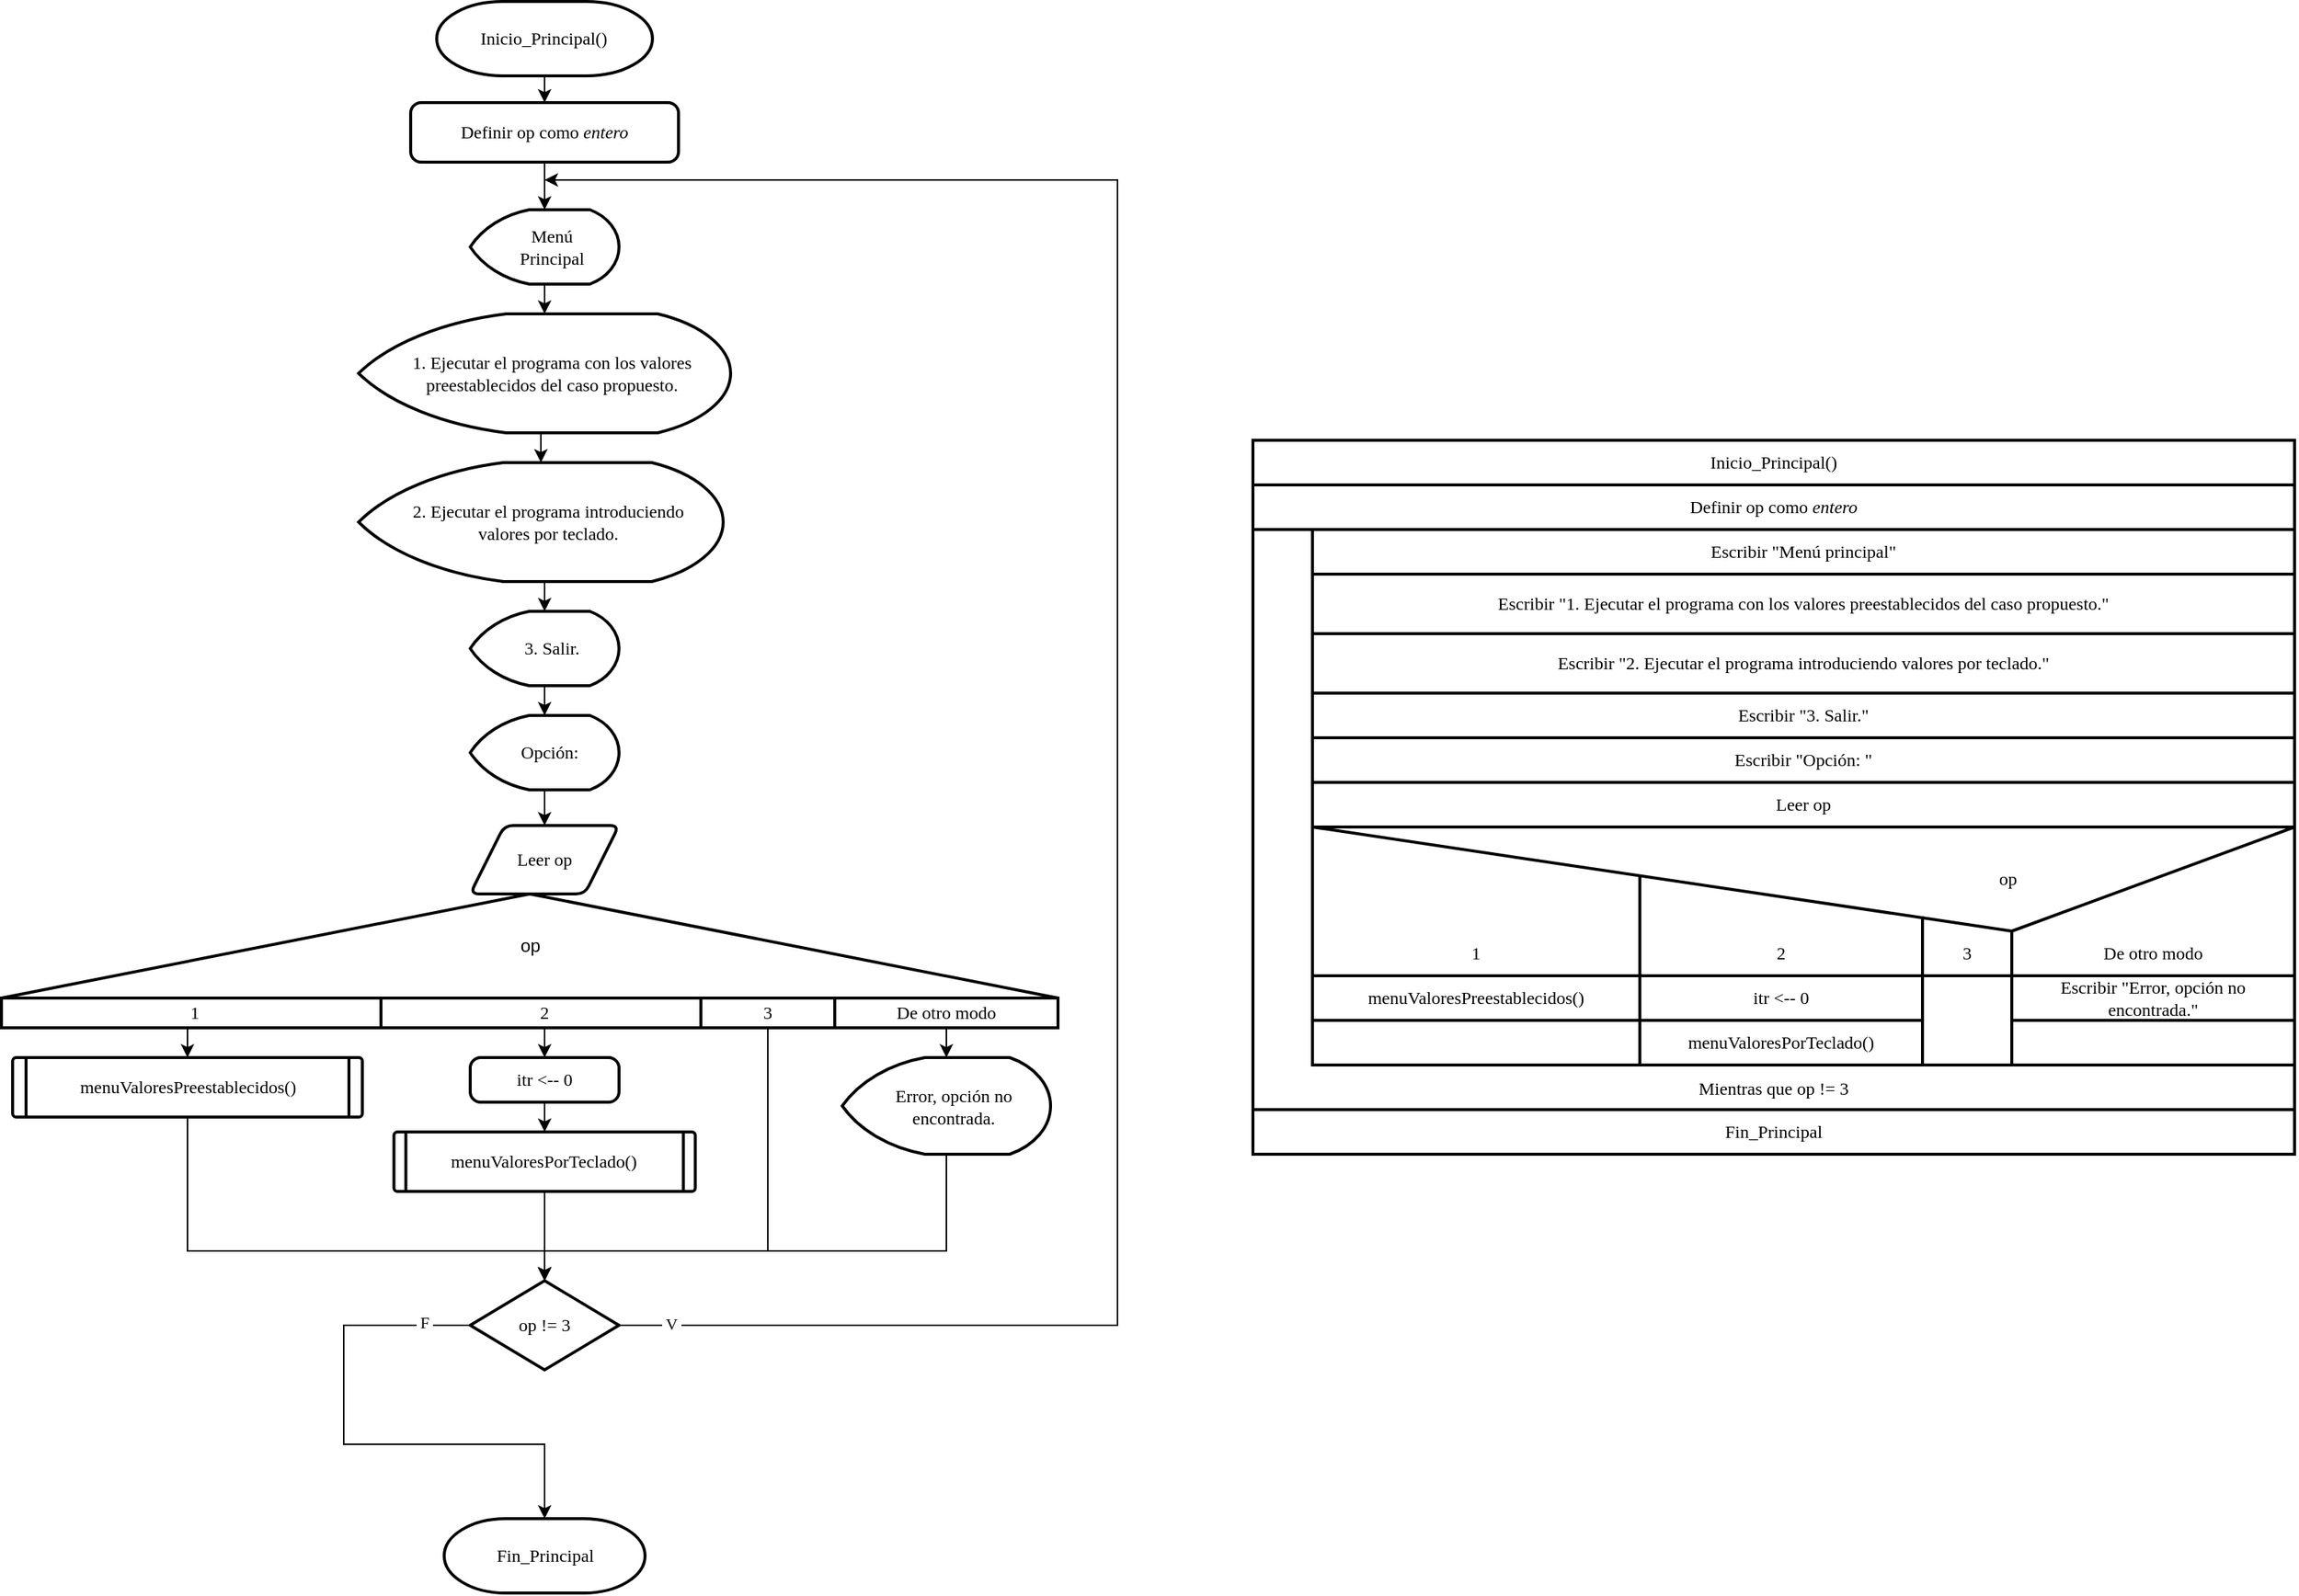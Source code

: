 <mxfile version="20.2.7" type="github" pages="3">
  <diagram id="KbOZQ2jLJf1HyeKF2sDm" name="Principal">
    <mxGraphModel dx="1483" dy="947" grid="1" gridSize="10" guides="1" tooltips="1" connect="1" arrows="1" fold="1" page="1" pageScale="1" pageWidth="827" pageHeight="1169" math="0" shadow="0">
      <root>
        <mxCell id="0" />
        <mxCell id="1" parent="0" />
        <mxCell id="174-ShGQQSswbt4wfDgG-1" value="Mientras que op != 3" style="rounded=0;whiteSpace=wrap;html=1;fontFamily=Lucida Console;strokeWidth=2;verticalAlign=bottom;spacingBottom=5;" parent="1" vertex="1">
          <mxGeometry x="880" y="405" width="700" height="390" as="geometry" />
        </mxCell>
        <mxCell id="174-ShGQQSswbt4wfDgG-2" style="edgeStyle=orthogonalEdgeStyle;rounded=0;orthogonalLoop=1;jettySize=auto;html=1;exitX=0.5;exitY=1;exitDx=0;exitDy=0;exitPerimeter=0;entryX=0.5;entryY=0;entryDx=0;entryDy=0;fontSize=12;fontFamily=Lucida Console;" parent="1" source="174-ShGQQSswbt4wfDgG-3" target="174-ShGQQSswbt4wfDgG-17" edge="1">
          <mxGeometry relative="1" as="geometry" />
        </mxCell>
        <mxCell id="174-ShGQQSswbt4wfDgG-3" value="Inicio_Principal()" style="strokeWidth=2;html=1;shape=mxgraph.flowchart.terminator;whiteSpace=wrap;fontFamily=Lucida Console;" parent="1" vertex="1">
          <mxGeometry x="331.49" y="50" width="144.99" height="50" as="geometry" />
        </mxCell>
        <mxCell id="174-ShGQQSswbt4wfDgG-4" value="Fin_Principal" style="strokeWidth=2;html=1;shape=mxgraph.flowchart.terminator;whiteSpace=wrap;fontFamily=Lucida Console;" parent="1" vertex="1">
          <mxGeometry x="336.51" y="1070" width="134.98" height="50" as="geometry" />
        </mxCell>
        <mxCell id="174-ShGQQSswbt4wfDgG-5" style="edgeStyle=orthogonalEdgeStyle;rounded=0;orthogonalLoop=1;jettySize=auto;html=1;exitX=0.5;exitY=1;exitDx=0;exitDy=0;exitPerimeter=0;entryX=0.5;entryY=0;entryDx=0;entryDy=0;entryPerimeter=0;fontSize=12;fontFamily=Lucida Console;" parent="1" source="174-ShGQQSswbt4wfDgG-6" target="174-ShGQQSswbt4wfDgG-8" edge="1">
          <mxGeometry relative="1" as="geometry" />
        </mxCell>
        <mxCell id="174-ShGQQSswbt4wfDgG-6" value="Menú Principal" style="strokeWidth=2;html=1;shape=mxgraph.flowchart.display;whiteSpace=wrap;spacingLeft=20;spacingRight=10;verticalAlign=middle;fontSize=12;fontFamily=Lucida Console;" parent="1" vertex="1">
          <mxGeometry x="354" y="190" width="100" height="50" as="geometry" />
        </mxCell>
        <mxCell id="174-ShGQQSswbt4wfDgG-7" style="edgeStyle=orthogonalEdgeStyle;rounded=0;orthogonalLoop=1;jettySize=auto;html=1;exitX=0.5;exitY=1;exitDx=0;exitDy=0;exitPerimeter=0;entryX=0.5;entryY=0;entryDx=0;entryDy=0;entryPerimeter=0;fontSize=12;fontFamily=Lucida Console;" parent="1" source="174-ShGQQSswbt4wfDgG-8" target="174-ShGQQSswbt4wfDgG-10" edge="1">
          <mxGeometry relative="1" as="geometry" />
        </mxCell>
        <mxCell id="174-ShGQQSswbt4wfDgG-8" value="1. Ejecutar el programa con los valores preestablecidos del caso propuesto." style="strokeWidth=2;html=1;shape=mxgraph.flowchart.display;whiteSpace=wrap;spacingLeft=20;spacingRight=10;fontFamily=Lucida Console;" parent="1" vertex="1">
          <mxGeometry x="278.98" y="260" width="250" height="80" as="geometry" />
        </mxCell>
        <mxCell id="174-ShGQQSswbt4wfDgG-9" style="edgeStyle=orthogonalEdgeStyle;rounded=0;orthogonalLoop=1;jettySize=auto;html=1;exitX=0.5;exitY=1;exitDx=0;exitDy=0;exitPerimeter=0;entryX=0.5;entryY=0;entryDx=0;entryDy=0;entryPerimeter=0;" parent="1" source="174-ShGQQSswbt4wfDgG-10" target="174-ShGQQSswbt4wfDgG-12" edge="1">
          <mxGeometry relative="1" as="geometry" />
        </mxCell>
        <mxCell id="174-ShGQQSswbt4wfDgG-10" value="2. Ejecutar el programa introduciendo valores por teclado." style="strokeWidth=2;html=1;shape=mxgraph.flowchart.display;whiteSpace=wrap;spacingLeft=20;spacingRight=10;fontFamily=Lucida Console;" parent="1" vertex="1">
          <mxGeometry x="279" y="360" width="245" height="80" as="geometry" />
        </mxCell>
        <mxCell id="174-ShGQQSswbt4wfDgG-11" style="edgeStyle=orthogonalEdgeStyle;rounded=0;orthogonalLoop=1;jettySize=auto;html=1;exitX=0.5;exitY=1;exitDx=0;exitDy=0;exitPerimeter=0;entryX=0.5;entryY=0;entryDx=0;entryDy=0;entryPerimeter=0;fontSize=12;fontFamily=Lucida Console;" parent="1" source="174-ShGQQSswbt4wfDgG-12" target="174-ShGQQSswbt4wfDgG-14" edge="1">
          <mxGeometry relative="1" as="geometry" />
        </mxCell>
        <mxCell id="174-ShGQQSswbt4wfDgG-12" value="3. Salir." style="strokeWidth=2;html=1;shape=mxgraph.flowchart.display;whiteSpace=wrap;spacingLeft=20;spacingRight=10;fontFamily=Lucida Console;" parent="1" vertex="1">
          <mxGeometry x="353.99" y="460" width="100" height="50" as="geometry" />
        </mxCell>
        <mxCell id="174-ShGQQSswbt4wfDgG-13" style="edgeStyle=orthogonalEdgeStyle;rounded=0;orthogonalLoop=1;jettySize=auto;html=1;exitX=0.5;exitY=1;exitDx=0;exitDy=0;exitPerimeter=0;entryX=0.5;entryY=0;entryDx=0;entryDy=0;fontSize=12;fontFamily=Lucida Console;" parent="1" source="174-ShGQQSswbt4wfDgG-14" target="174-ShGQQSswbt4wfDgG-15" edge="1">
          <mxGeometry relative="1" as="geometry" />
        </mxCell>
        <mxCell id="174-ShGQQSswbt4wfDgG-14" value="Opción:&amp;nbsp;" style="strokeWidth=2;html=1;shape=mxgraph.flowchart.display;whiteSpace=wrap;spacingLeft=20;spacingRight=10;fontFamily=Lucida Console;" parent="1" vertex="1">
          <mxGeometry x="354" y="530" width="100" height="50" as="geometry" />
        </mxCell>
        <mxCell id="174-ShGQQSswbt4wfDgG-15" value="Leer op" style="shape=parallelogram;html=1;strokeWidth=2;perimeter=parallelogramPerimeter;whiteSpace=wrap;rounded=1;arcSize=12;size=0.23;fontSize=12;fontFamily=Lucida Console;" parent="1" vertex="1">
          <mxGeometry x="353.98" y="604" width="100" height="46" as="geometry" />
        </mxCell>
        <mxCell id="174-ShGQQSswbt4wfDgG-16" style="edgeStyle=orthogonalEdgeStyle;rounded=0;orthogonalLoop=1;jettySize=auto;html=1;exitX=0.5;exitY=1;exitDx=0;exitDy=0;entryX=0.5;entryY=0;entryDx=0;entryDy=0;entryPerimeter=0;fontSize=12;fontFamily=Lucida Console;" parent="1" source="174-ShGQQSswbt4wfDgG-17" target="174-ShGQQSswbt4wfDgG-6" edge="1">
          <mxGeometry relative="1" as="geometry" />
        </mxCell>
        <mxCell id="174-ShGQQSswbt4wfDgG-17" value="Definir op como &lt;i&gt;entero&lt;/i&gt;" style="rounded=1;whiteSpace=wrap;html=1;absoluteArcSize=1;arcSize=14;strokeWidth=2;fontSize=12;fontFamily=Lucida Console;" parent="1" vertex="1">
          <mxGeometry x="313.98" y="118" width="180" height="40" as="geometry" />
        </mxCell>
        <mxCell id="174-ShGQQSswbt4wfDgG-18" style="edgeStyle=orthogonalEdgeStyle;rounded=0;orthogonalLoop=1;jettySize=auto;html=1;exitX=1;exitY=0.5;exitDx=0;exitDy=0;exitPerimeter=0;fontFamily=Lucida Console;" parent="1" source="174-ShGQQSswbt4wfDgG-22" edge="1">
          <mxGeometry relative="1" as="geometry">
            <mxPoint x="404" y="170" as="targetPoint" />
            <Array as="points">
              <mxPoint x="789" y="940" />
              <mxPoint x="789" y="170" />
            </Array>
          </mxGeometry>
        </mxCell>
        <mxCell id="174-ShGQQSswbt4wfDgG-19" value="&amp;nbsp;V&amp;nbsp;" style="edgeLabel;html=1;align=center;verticalAlign=middle;resizable=0;points=[];fontFamily=Lucida Console;" parent="174-ShGQQSswbt4wfDgG-18" vertex="1" connectable="0">
          <mxGeometry x="-0.954" y="1" relative="1" as="geometry">
            <mxPoint as="offset" />
          </mxGeometry>
        </mxCell>
        <mxCell id="174-ShGQQSswbt4wfDgG-20" style="edgeStyle=orthogonalEdgeStyle;rounded=0;orthogonalLoop=1;jettySize=auto;html=1;exitX=0;exitY=0.5;exitDx=0;exitDy=0;exitPerimeter=0;entryX=0.5;entryY=0;entryDx=0;entryDy=0;entryPerimeter=0;fontFamily=Lucida Console;" parent="1" edge="1">
          <mxGeometry relative="1" as="geometry">
            <Array as="points">
              <mxPoint x="269" y="940" />
              <mxPoint x="269" y="1020" />
              <mxPoint x="404" y="1020" />
            </Array>
            <mxPoint x="353.98" y="940" as="sourcePoint" />
            <mxPoint x="404" y="1070" as="targetPoint" />
          </mxGeometry>
        </mxCell>
        <mxCell id="174-ShGQQSswbt4wfDgG-21" value="&amp;nbsp;F&amp;nbsp;" style="edgeLabel;html=1;align=center;verticalAlign=middle;resizable=0;points=[];fontFamily=Lucida Console;" parent="174-ShGQQSswbt4wfDgG-20" vertex="1" connectable="0">
          <mxGeometry x="-0.824" y="-2" relative="1" as="geometry">
            <mxPoint as="offset" />
          </mxGeometry>
        </mxCell>
        <mxCell id="174-ShGQQSswbt4wfDgG-22" value="op != 3" style="strokeWidth=2;html=1;shape=mxgraph.flowchart.decision;whiteSpace=wrap;fontSize=12;fontFamily=Lucida Console;" parent="1" vertex="1">
          <mxGeometry x="353.98" y="910" width="100" height="60" as="geometry" />
        </mxCell>
        <mxCell id="174-ShGQQSswbt4wfDgG-23" style="edgeStyle=orthogonalEdgeStyle;rounded=0;orthogonalLoop=1;jettySize=auto;html=1;exitX=0.5;exitY=1;exitDx=0;exitDy=0;entryX=0.5;entryY=0;entryDx=0;entryDy=0;fontFamily=Lucida Console;" parent="1" source="174-ShGQQSswbt4wfDgG-24" target="174-ShGQQSswbt4wfDgG-32" edge="1">
          <mxGeometry relative="1" as="geometry" />
        </mxCell>
        <mxCell id="174-ShGQQSswbt4wfDgG-24" value="1" style="rounded=0;whiteSpace=wrap;html=1;fontSize=12;strokeWidth=2;fontFamily=Lucida Console;" parent="1" vertex="1">
          <mxGeometry x="39" y="720" width="260" height="20" as="geometry" />
        </mxCell>
        <mxCell id="174-ShGQQSswbt4wfDgG-25" style="edgeStyle=orthogonalEdgeStyle;rounded=0;orthogonalLoop=1;jettySize=auto;html=1;exitX=0.5;exitY=1;exitDx=0;exitDy=0;entryX=0.5;entryY=0;entryDx=0;entryDy=0;fontFamily=Lucida Console;" parent="1" source="174-ShGQQSswbt4wfDgG-26" target="174-ShGQQSswbt4wfDgG-37" edge="1">
          <mxGeometry relative="1" as="geometry" />
        </mxCell>
        <mxCell id="174-ShGQQSswbt4wfDgG-26" value="2" style="rounded=0;whiteSpace=wrap;html=1;fontSize=12;strokeWidth=2;fontFamily=Lucida Console;" parent="1" vertex="1">
          <mxGeometry x="294" y="720" width="220" height="20" as="geometry" />
        </mxCell>
        <mxCell id="174-ShGQQSswbt4wfDgG-27" style="edgeStyle=orthogonalEdgeStyle;rounded=0;orthogonalLoop=1;jettySize=auto;html=1;exitX=0.5;exitY=1;exitDx=0;exitDy=0;entryX=0.5;entryY=0;entryDx=0;entryDy=0;entryPerimeter=0;" parent="1" source="174-ShGQQSswbt4wfDgG-28" target="174-ShGQQSswbt4wfDgG-22" edge="1">
          <mxGeometry relative="1" as="geometry">
            <Array as="points">
              <mxPoint x="554" y="890" />
              <mxPoint x="404" y="890" />
            </Array>
          </mxGeometry>
        </mxCell>
        <mxCell id="174-ShGQQSswbt4wfDgG-28" value="3" style="rounded=0;whiteSpace=wrap;html=1;fontSize=12;strokeWidth=2;fontFamily=Lucida Console;" parent="1" vertex="1">
          <mxGeometry x="509" y="720" width="90" height="20" as="geometry" />
        </mxCell>
        <mxCell id="174-ShGQQSswbt4wfDgG-29" style="edgeStyle=orthogonalEdgeStyle;rounded=0;orthogonalLoop=1;jettySize=auto;html=1;exitX=0.5;exitY=1;exitDx=0;exitDy=0;entryX=0.5;entryY=0;entryDx=0;entryDy=0;entryPerimeter=0;fontFamily=Lucida Console;" parent="1" source="174-ShGQQSswbt4wfDgG-30" target="174-ShGQQSswbt4wfDgG-39" edge="1">
          <mxGeometry relative="1" as="geometry" />
        </mxCell>
        <mxCell id="174-ShGQQSswbt4wfDgG-30" value="De otro modo" style="rounded=0;whiteSpace=wrap;html=1;fontSize=12;strokeWidth=2;fontFamily=Lucida Console;" parent="1" vertex="1">
          <mxGeometry x="599" y="720" width="150" height="20" as="geometry" />
        </mxCell>
        <mxCell id="174-ShGQQSswbt4wfDgG-31" style="edgeStyle=orthogonalEdgeStyle;rounded=0;orthogonalLoop=1;jettySize=auto;html=1;exitX=0.5;exitY=1;exitDx=0;exitDy=0;entryX=0.5;entryY=0;entryDx=0;entryDy=0;entryPerimeter=0;fontFamily=Lucida Console;" parent="1" source="174-ShGQQSswbt4wfDgG-32" target="174-ShGQQSswbt4wfDgG-22" edge="1">
          <mxGeometry relative="1" as="geometry">
            <Array as="points">
              <mxPoint x="164" y="890" />
              <mxPoint x="404" y="890" />
            </Array>
          </mxGeometry>
        </mxCell>
        <mxCell id="174-ShGQQSswbt4wfDgG-32" value="menuValoresPreestablecidos()" style="verticalLabelPosition=middle;verticalAlign=middle;html=1;shape=process;whiteSpace=wrap;rounded=1;size=0.038;arcSize=6;labelPosition=center;align=center;strokeWidth=2;fontFamily=Lucida Console;" parent="1" vertex="1">
          <mxGeometry x="46.5" y="760" width="235" height="40" as="geometry" />
        </mxCell>
        <mxCell id="174-ShGQQSswbt4wfDgG-33" style="edgeStyle=orthogonalEdgeStyle;rounded=0;orthogonalLoop=1;jettySize=auto;html=1;exitX=0.5;exitY=1;exitDx=0;exitDy=0;entryX=0.5;entryY=0;entryDx=0;entryDy=0;entryPerimeter=0;fontFamily=Lucida Console;" parent="1" source="174-ShGQQSswbt4wfDgG-34" target="174-ShGQQSswbt4wfDgG-22" edge="1">
          <mxGeometry relative="1" as="geometry" />
        </mxCell>
        <mxCell id="174-ShGQQSswbt4wfDgG-34" value="menuValoresPorTeclado()" style="verticalLabelPosition=middle;verticalAlign=middle;html=1;shape=process;whiteSpace=wrap;rounded=1;size=0.038;arcSize=6;labelPosition=center;align=center;strokeWidth=2;fontFamily=Lucida Console;" parent="1" vertex="1">
          <mxGeometry x="302.75" y="810" width="202.5" height="40" as="geometry" />
        </mxCell>
        <mxCell id="174-ShGQQSswbt4wfDgG-35" style="edgeStyle=orthogonalEdgeStyle;rounded=0;orthogonalLoop=1;jettySize=auto;html=1;exitX=0.5;exitY=1;exitDx=0;exitDy=0;fontFamily=Lucida Console;" parent="1" source="174-ShGQQSswbt4wfDgG-28" target="174-ShGQQSswbt4wfDgG-28" edge="1">
          <mxGeometry relative="1" as="geometry" />
        </mxCell>
        <mxCell id="174-ShGQQSswbt4wfDgG-36" style="edgeStyle=orthogonalEdgeStyle;rounded=0;orthogonalLoop=1;jettySize=auto;html=1;exitX=0.5;exitY=1;exitDx=0;exitDy=0;entryX=0.5;entryY=0;entryDx=0;entryDy=0;fontFamily=Lucida Console;" parent="1" source="174-ShGQQSswbt4wfDgG-37" target="174-ShGQQSswbt4wfDgG-34" edge="1">
          <mxGeometry relative="1" as="geometry" />
        </mxCell>
        <mxCell id="174-ShGQQSswbt4wfDgG-37" value="itr &amp;lt;-- 0" style="rounded=1;whiteSpace=wrap;html=1;absoluteArcSize=1;arcSize=14;strokeWidth=2;fontFamily=Lucida Console;" parent="1" vertex="1">
          <mxGeometry x="354" y="760" width="100" height="30" as="geometry" />
        </mxCell>
        <mxCell id="174-ShGQQSswbt4wfDgG-38" style="edgeStyle=orthogonalEdgeStyle;rounded=0;orthogonalLoop=1;jettySize=auto;html=1;exitX=0.5;exitY=1;exitDx=0;exitDy=0;exitPerimeter=0;entryX=0.5;entryY=0;entryDx=0;entryDy=0;entryPerimeter=0;fontFamily=Lucida Console;" parent="1" source="174-ShGQQSswbt4wfDgG-39" target="174-ShGQQSswbt4wfDgG-22" edge="1">
          <mxGeometry relative="1" as="geometry">
            <Array as="points">
              <mxPoint x="674" y="890" />
              <mxPoint x="404" y="890" />
            </Array>
          </mxGeometry>
        </mxCell>
        <mxCell id="174-ShGQQSswbt4wfDgG-39" value="Error, opción no encontrada." style="strokeWidth=2;html=1;shape=mxgraph.flowchart.display;whiteSpace=wrap;spacingLeft=20;spacingRight=10;fontFamily=Lucida Console;" parent="1" vertex="1">
          <mxGeometry x="604" y="760" width="140" height="65" as="geometry" />
        </mxCell>
        <mxCell id="174-ShGQQSswbt4wfDgG-40" value="Inicio_Principal()" style="rounded=0;whiteSpace=wrap;html=1;fontFamily=Lucida Console;strokeWidth=2;spacingLeft=5;spacingRight=5;" parent="1" vertex="1">
          <mxGeometry x="880" y="345" width="700" height="30" as="geometry" />
        </mxCell>
        <mxCell id="174-ShGQQSswbt4wfDgG-41" value="Definir op como&amp;nbsp;&lt;i&gt;entero&lt;/i&gt;" style="rounded=0;whiteSpace=wrap;html=1;fontFamily=Lucida Console;strokeWidth=2;spacingLeft=5;spacingRight=5;" parent="1" vertex="1">
          <mxGeometry x="880" y="375" width="700" height="30" as="geometry" />
        </mxCell>
        <mxCell id="174-ShGQQSswbt4wfDgG-42" value="Escribir &quot;Menú principal&quot;" style="rounded=0;whiteSpace=wrap;html=1;fontFamily=Lucida Console;strokeWidth=2;spacingLeft=5;spacingRight=5;" parent="1" vertex="1">
          <mxGeometry x="920" y="405" width="660" height="30" as="geometry" />
        </mxCell>
        <mxCell id="174-ShGQQSswbt4wfDgG-43" value="Escribir &quot;1. Ejecutar el programa con los valores preestablecidos del caso propuesto.&quot;" style="rounded=0;whiteSpace=wrap;html=1;fontFamily=Lucida Console;strokeWidth=2;spacingLeft=5;spacingRight=5;" parent="1" vertex="1">
          <mxGeometry x="920" y="435" width="660" height="40" as="geometry" />
        </mxCell>
        <mxCell id="174-ShGQQSswbt4wfDgG-44" value="Escribir &quot;2. Ejecutar el programa introduciendo valores por teclado.&quot;" style="rounded=0;whiteSpace=wrap;html=1;fontFamily=Lucida Console;strokeWidth=2;spacingLeft=5;spacingRight=5;" parent="1" vertex="1">
          <mxGeometry x="920" y="475" width="660" height="40" as="geometry" />
        </mxCell>
        <mxCell id="174-ShGQQSswbt4wfDgG-45" value="Escribir &quot;3. Salir.&quot;" style="rounded=0;whiteSpace=wrap;html=1;fontFamily=Lucida Console;strokeWidth=2;spacingLeft=5;spacingRight=5;" parent="1" vertex="1">
          <mxGeometry x="920" y="515" width="660" height="30" as="geometry" />
        </mxCell>
        <mxCell id="174-ShGQQSswbt4wfDgG-46" value="Escribir &quot;Opción: &quot;" style="rounded=0;whiteSpace=wrap;html=1;fontFamily=Lucida Console;strokeWidth=2;spacingLeft=5;spacingRight=5;" parent="1" vertex="1">
          <mxGeometry x="920" y="545" width="660" height="30" as="geometry" />
        </mxCell>
        <mxCell id="174-ShGQQSswbt4wfDgG-47" value="Leer op" style="rounded=0;whiteSpace=wrap;html=1;fontFamily=Lucida Console;strokeWidth=2;spacingLeft=5;spacingRight=5;" parent="1" vertex="1">
          <mxGeometry x="920" y="575" width="660" height="30" as="geometry" />
        </mxCell>
        <mxCell id="174-ShGQQSswbt4wfDgG-48" value="op" style="rounded=0;whiteSpace=wrap;html=1;fontFamily=Lucida Console;strokeWidth=2;spacingLeft=280;spacingRight=5;spacingTop=0;spacingBottom=30;" parent="1" vertex="1">
          <mxGeometry x="920" y="605" width="660" height="100" as="geometry" />
        </mxCell>
        <mxCell id="174-ShGQQSswbt4wfDgG-49" value="menuValoresPreestablecidos()" style="rounded=0;whiteSpace=wrap;html=1;fontFamily=Lucida Console;strokeWidth=2;spacingLeft=5;spacingRight=5;" parent="1" vertex="1">
          <mxGeometry x="920" y="705" width="220" height="30" as="geometry" />
        </mxCell>
        <mxCell id="174-ShGQQSswbt4wfDgG-50" value="itr &amp;lt;-- 0" style="rounded=0;whiteSpace=wrap;html=1;fontFamily=Lucida Console;strokeWidth=2;spacingLeft=5;spacingRight=5;" parent="1" vertex="1">
          <mxGeometry x="1140" y="705" width="190" height="30" as="geometry" />
        </mxCell>
        <mxCell id="174-ShGQQSswbt4wfDgG-51" value="Escribir &quot;Error, opción no encontrada.&quot;" style="rounded=0;whiteSpace=wrap;html=1;fontFamily=Lucida Console;strokeWidth=2;spacingLeft=5;spacingRight=5;" parent="1" vertex="1">
          <mxGeometry x="1390" y="705" width="190" height="30" as="geometry" />
        </mxCell>
        <mxCell id="174-ShGQQSswbt4wfDgG-52" value="1" style="text;html=1;strokeColor=none;fillColor=none;align=center;verticalAlign=middle;whiteSpace=wrap;rounded=0;fontFamily=Lucida Console;" parent="1" vertex="1">
          <mxGeometry x="920" y="675" width="220" height="30" as="geometry" />
        </mxCell>
        <mxCell id="174-ShGQQSswbt4wfDgG-53" value="2" style="text;html=1;strokeColor=none;fillColor=none;align=center;verticalAlign=middle;whiteSpace=wrap;rounded=0;fontFamily=Lucida Console;" parent="1" vertex="1">
          <mxGeometry x="1140" y="675" width="190" height="30" as="geometry" />
        </mxCell>
        <mxCell id="174-ShGQQSswbt4wfDgG-54" value="3" style="text;html=1;strokeColor=none;fillColor=none;align=center;verticalAlign=middle;whiteSpace=wrap;rounded=0;fontFamily=Lucida Console;" parent="1" vertex="1">
          <mxGeometry x="1330" y="675" width="60" height="30" as="geometry" />
        </mxCell>
        <mxCell id="174-ShGQQSswbt4wfDgG-55" value="De otro modo" style="text;html=1;strokeColor=none;fillColor=none;align=center;verticalAlign=middle;whiteSpace=wrap;rounded=0;fontFamily=Lucida Console;" parent="1" vertex="1">
          <mxGeometry x="1390" y="675" width="190" height="30" as="geometry" />
        </mxCell>
        <mxCell id="174-ShGQQSswbt4wfDgG-56" value="" style="rounded=0;whiteSpace=wrap;html=1;fontFamily=Lucida Console;strokeWidth=2;spacingLeft=5;spacingRight=5;" parent="1" vertex="1">
          <mxGeometry x="1330" y="705" width="60" height="60" as="geometry" />
        </mxCell>
        <mxCell id="174-ShGQQSswbt4wfDgG-57" value="menuValoresPorTeclado()" style="rounded=0;whiteSpace=wrap;html=1;fontFamily=Lucida Console;strokeWidth=2;spacingLeft=5;spacingRight=5;" parent="1" vertex="1">
          <mxGeometry x="1140" y="735" width="190" height="30" as="geometry" />
        </mxCell>
        <mxCell id="174-ShGQQSswbt4wfDgG-58" value="" style="rounded=0;whiteSpace=wrap;html=1;fontFamily=Lucida Console;strokeWidth=2;" parent="1" vertex="1">
          <mxGeometry x="920" y="735" width="220" height="30" as="geometry" />
        </mxCell>
        <mxCell id="174-ShGQQSswbt4wfDgG-59" value="" style="endArrow=none;html=1;rounded=0;fontFamily=Lucida Console;exitX=0;exitY=0;exitDx=0;exitDy=0;entryX=0;entryY=0;entryDx=0;entryDy=0;strokeWidth=2;" parent="1" source="174-ShGQQSswbt4wfDgG-48" target="174-ShGQQSswbt4wfDgG-55" edge="1">
          <mxGeometry width="50" height="50" relative="1" as="geometry">
            <mxPoint x="1190" y="625" as="sourcePoint" />
            <mxPoint x="1240" y="575" as="targetPoint" />
          </mxGeometry>
        </mxCell>
        <mxCell id="174-ShGQQSswbt4wfDgG-60" value="" style="endArrow=none;html=1;rounded=0;fontFamily=Lucida Console;strokeWidth=2;exitX=0;exitY=0;exitDx=0;exitDy=0;entryX=1;entryY=0;entryDx=0;entryDy=0;" parent="1" source="174-ShGQQSswbt4wfDgG-55" target="174-ShGQQSswbt4wfDgG-48" edge="1">
          <mxGeometry width="50" height="50" relative="1" as="geometry">
            <mxPoint x="1370" y="865" as="sourcePoint" />
            <mxPoint x="1240" y="575" as="targetPoint" />
          </mxGeometry>
        </mxCell>
        <mxCell id="174-ShGQQSswbt4wfDgG-61" value="" style="endArrow=none;html=1;rounded=0;fontFamily=Lucida Console;strokeWidth=2;entryX=0;entryY=0;entryDx=0;entryDy=0;exitX=0;exitY=1;exitDx=0;exitDy=0;" parent="1" source="174-ShGQQSswbt4wfDgG-55" target="174-ShGQQSswbt4wfDgG-55" edge="1">
          <mxGeometry width="50" height="50" relative="1" as="geometry">
            <mxPoint x="1190" y="625" as="sourcePoint" />
            <mxPoint x="1240" y="575" as="targetPoint" />
          </mxGeometry>
        </mxCell>
        <mxCell id="174-ShGQQSswbt4wfDgG-62" value="" style="endArrow=none;html=1;rounded=0;fontFamily=Lucida Console;strokeWidth=2;exitX=1;exitY=0;exitDx=0;exitDy=0;" parent="1" edge="1">
          <mxGeometry width="50" height="50" relative="1" as="geometry">
            <mxPoint x="1140" y="707" as="sourcePoint" />
            <mxPoint x="1140" y="637" as="targetPoint" />
          </mxGeometry>
        </mxCell>
        <mxCell id="174-ShGQQSswbt4wfDgG-63" value="" style="endArrow=none;html=1;rounded=0;fontFamily=Lucida Console;strokeWidth=2;entryX=1;entryY=0;entryDx=0;entryDy=0;" parent="1" target="174-ShGQQSswbt4wfDgG-50" edge="1">
          <mxGeometry width="50" height="50" relative="1" as="geometry">
            <mxPoint x="1330" y="665" as="sourcePoint" />
            <mxPoint x="1250" y="665" as="targetPoint" />
          </mxGeometry>
        </mxCell>
        <mxCell id="174-ShGQQSswbt4wfDgG-64" value="" style="rounded=0;whiteSpace=wrap;html=1;fontFamily=Lucida Console;strokeWidth=2;spacingLeft=5;spacingRight=5;" parent="1" vertex="1">
          <mxGeometry x="1390" y="735" width="190" height="30" as="geometry" />
        </mxCell>
        <mxCell id="174-ShGQQSswbt4wfDgG-65" value="Fin_Principal" style="rounded=0;whiteSpace=wrap;html=1;fontFamily=Lucida Console;strokeWidth=2;spacingLeft=5;spacingRight=5;" parent="1" vertex="1">
          <mxGeometry x="880" y="795" width="700" height="30" as="geometry" />
        </mxCell>
        <mxCell id="174-ShGQQSswbt4wfDgG-66" value="op" style="verticalLabelPosition=middle;verticalAlign=middle;html=1;shape=mxgraph.basic.acute_triangle;dx=0.5;strokeWidth=2;labelPosition=center;align=center;" parent="1" vertex="1">
          <mxGeometry x="39" y="650" width="710" height="70" as="geometry" />
        </mxCell>
      </root>
    </mxGraphModel>
  </diagram>
  <diagram id="1xS0bFFkw1rUIIclOFfN" name="Cola">
    <mxGraphModel dx="2076" dy="1326" grid="1" gridSize="10" guides="1" tooltips="1" connect="1" arrows="1" fold="1" page="1" pageScale="1" pageWidth="827" pageHeight="1169" math="0" shadow="0">
      <root>
        <mxCell id="0" />
        <mxCell id="1" parent="0" />
        <mxCell id="gWPX7CQijSyZ3NH6LNYX-1" style="edgeStyle=orthogonalEdgeStyle;rounded=0;orthogonalLoop=1;jettySize=auto;html=1;exitX=0.5;exitY=1;exitDx=0;exitDy=0;exitPerimeter=0;entryX=0.5;entryY=0;entryDx=0;entryDy=0;entryPerimeter=0;fontFamily=Lucida Console;" parent="1" source="gWPX7CQijSyZ3NH6LNYX-2" target="gWPX7CQijSyZ3NH6LNYX-7" edge="1">
          <mxGeometry relative="1" as="geometry" />
        </mxCell>
        <mxCell id="gWPX7CQijSyZ3NH6LNYX-2" value="Inicio_insertar(Cadena x)" style="strokeWidth=2;html=1;shape=mxgraph.flowchart.terminator;whiteSpace=wrap;fontFamily=Lucida Console;" parent="1" vertex="1">
          <mxGeometry x="318.89" y="123.75" width="220" height="40" as="geometry" />
        </mxCell>
        <mxCell id="gWPX7CQijSyZ3NH6LNYX-3" style="edgeStyle=orthogonalEdgeStyle;rounded=0;orthogonalLoop=1;jettySize=auto;html=1;exitX=1;exitY=0.5;exitDx=0;exitDy=0;exitPerimeter=0;entryX=0.572;entryY=0.003;entryDx=0;entryDy=0;entryPerimeter=0;fontFamily=Lucida Console;" parent="1" source="gWPX7CQijSyZ3NH6LNYX-7" target="gWPX7CQijSyZ3NH6LNYX-9" edge="1">
          <mxGeometry relative="1" as="geometry">
            <mxPoint x="548.89" y="293.75" as="targetPoint" />
          </mxGeometry>
        </mxCell>
        <mxCell id="gWPX7CQijSyZ3NH6LNYX-4" value="&amp;nbsp;v&amp;nbsp;" style="edgeLabel;html=1;align=center;verticalAlign=middle;resizable=0;points=[];fontFamily=Lucida Console;" parent="gWPX7CQijSyZ3NH6LNYX-3" vertex="1" connectable="0">
          <mxGeometry x="-0.656" relative="1" as="geometry">
            <mxPoint x="51" y="15" as="offset" />
          </mxGeometry>
        </mxCell>
        <mxCell id="gWPX7CQijSyZ3NH6LNYX-5" style="edgeStyle=orthogonalEdgeStyle;rounded=0;orthogonalLoop=1;jettySize=auto;html=1;exitX=0;exitY=0.5;exitDx=0;exitDy=0;exitPerimeter=0;entryX=0.5;entryY=0;entryDx=0;entryDy=0;fontFamily=Lucida Console;" parent="1" source="gWPX7CQijSyZ3NH6LNYX-7" target="gWPX7CQijSyZ3NH6LNYX-11" edge="1">
          <mxGeometry relative="1" as="geometry" />
        </mxCell>
        <mxCell id="gWPX7CQijSyZ3NH6LNYX-6" value="&amp;nbsp;F&amp;nbsp;" style="edgeLabel;html=1;align=center;verticalAlign=middle;resizable=0;points=[];fontFamily=Lucida Console;" parent="gWPX7CQijSyZ3NH6LNYX-5" vertex="1" connectable="0">
          <mxGeometry x="-0.499" y="-1" relative="1" as="geometry">
            <mxPoint x="-23" y="16" as="offset" />
          </mxGeometry>
        </mxCell>
        <mxCell id="gWPX7CQijSyZ3NH6LNYX-7" value="final = n" style="strokeWidth=2;html=1;shape=mxgraph.flowchart.decision;whiteSpace=wrap;fontFamily=Lucida Console;" parent="1" vertex="1">
          <mxGeometry x="373.89" y="193.75" width="110" height="50" as="geometry" />
        </mxCell>
        <mxCell id="gWPX7CQijSyZ3NH6LNYX-8" style="edgeStyle=orthogonalEdgeStyle;rounded=0;orthogonalLoop=1;jettySize=auto;html=1;exitX=0.5;exitY=1;exitDx=0;exitDy=0;exitPerimeter=0;entryX=0.5;entryY=0;entryDx=0;entryDy=0;entryPerimeter=0;fontFamily=Lucida Console;" parent="1" source="gWPX7CQijSyZ3NH6LNYX-9" target="gWPX7CQijSyZ3NH6LNYX-20" edge="1">
          <mxGeometry relative="1" as="geometry">
            <Array as="points">
              <mxPoint x="553.89" y="502.25" />
              <mxPoint x="428.89" y="502.25" />
            </Array>
          </mxGeometry>
        </mxCell>
        <mxCell id="gWPX7CQijSyZ3NH6LNYX-9" value="Cola llena" style="strokeWidth=2;html=1;shape=mxgraph.flowchart.display;whiteSpace=wrap;spacingLeft=20;spacingRight=10;fontFamily=Lucida Console;" parent="1" vertex="1">
          <mxGeometry x="498.89" y="282.25" width="110" height="50" as="geometry" />
        </mxCell>
        <mxCell id="gWPX7CQijSyZ3NH6LNYX-10" style="edgeStyle=orthogonalEdgeStyle;rounded=0;orthogonalLoop=1;jettySize=auto;html=1;exitX=0.5;exitY=1;exitDx=0;exitDy=0;entryX=0.5;entryY=0;entryDx=0;entryDy=0;fontFamily=Lucida Console;" parent="1" source="gWPX7CQijSyZ3NH6LNYX-11" target="gWPX7CQijSyZ3NH6LNYX-13" edge="1">
          <mxGeometry relative="1" as="geometry" />
        </mxCell>
        <mxCell id="gWPX7CQijSyZ3NH6LNYX-11" value="final &amp;lt;-- final + 1" style="rounded=1;whiteSpace=wrap;html=1;absoluteArcSize=1;arcSize=14;strokeWidth=2;fontFamily=Lucida Console;" parent="1" vertex="1">
          <mxGeometry x="248.89" y="262.25" width="160" height="30" as="geometry" />
        </mxCell>
        <mxCell id="gWPX7CQijSyZ3NH6LNYX-12" style="edgeStyle=orthogonalEdgeStyle;rounded=0;orthogonalLoop=1;jettySize=auto;html=1;exitX=0.5;exitY=1;exitDx=0;exitDy=0;entryX=0.5;entryY=0;entryDx=0;entryDy=0;entryPerimeter=0;fontFamily=Lucida Console;" parent="1" source="gWPX7CQijSyZ3NH6LNYX-13" target="gWPX7CQijSyZ3NH6LNYX-17" edge="1">
          <mxGeometry relative="1" as="geometry" />
        </mxCell>
        <mxCell id="gWPX7CQijSyZ3NH6LNYX-13" value="arreglo[final] &amp;lt;-- x" style="rounded=1;whiteSpace=wrap;html=1;absoluteArcSize=1;arcSize=14;strokeWidth=2;fontFamily=Lucida Console;" parent="1" vertex="1">
          <mxGeometry x="248.89" y="312.25" width="160" height="30" as="geometry" />
        </mxCell>
        <mxCell id="gWPX7CQijSyZ3NH6LNYX-14" style="edgeStyle=orthogonalEdgeStyle;rounded=0;orthogonalLoop=1;jettySize=auto;html=1;exitX=1;exitY=0.5;exitDx=0;exitDy=0;exitPerimeter=0;fontFamily=Lucida Console;" parent="1" source="gWPX7CQijSyZ3NH6LNYX-17" edge="1">
          <mxGeometry relative="1" as="geometry">
            <mxPoint x="328.89" y="452.25" as="targetPoint" />
          </mxGeometry>
        </mxCell>
        <mxCell id="gWPX7CQijSyZ3NH6LNYX-15" value="&amp;nbsp;v&amp;nbsp;" style="edgeLabel;html=1;align=center;verticalAlign=middle;resizable=0;points=[];fontFamily=Lucida Console;" parent="gWPX7CQijSyZ3NH6LNYX-14" vertex="1" connectable="0">
          <mxGeometry x="-0.6" relative="1" as="geometry">
            <mxPoint as="offset" />
          </mxGeometry>
        </mxCell>
        <mxCell id="gWPX7CQijSyZ3NH6LNYX-16" style="edgeStyle=orthogonalEdgeStyle;rounded=0;orthogonalLoop=1;jettySize=auto;html=1;exitX=0;exitY=0.5;exitDx=0;exitDy=0;exitPerimeter=0;fontFamily=Lucida Console;entryX=0.5;entryY=0;entryDx=0;entryDy=0;entryPerimeter=0;" parent="1" target="gWPX7CQijSyZ3NH6LNYX-20" edge="1">
          <mxGeometry relative="1" as="geometry">
            <mxPoint x="428.89" y="526.25" as="targetPoint" />
            <mxPoint x="266.39" y="386.25" as="sourcePoint" />
            <Array as="points">
              <mxPoint x="218.89" y="386.75" />
              <mxPoint x="218.89" y="502.75" />
              <mxPoint x="428.89" y="502.75" />
            </Array>
          </mxGeometry>
        </mxCell>
        <mxCell id="gWPX7CQijSyZ3NH6LNYX-17" value="frente = -1" style="strokeWidth=2;html=1;shape=mxgraph.flowchart.decision;whiteSpace=wrap;fontFamily=Lucida Console;" parent="1" vertex="1">
          <mxGeometry x="266.39" y="362.25" width="125" height="50" as="geometry" />
        </mxCell>
        <mxCell id="gWPX7CQijSyZ3NH6LNYX-18" style="edgeStyle=orthogonalEdgeStyle;rounded=0;orthogonalLoop=1;jettySize=auto;html=1;exitX=0.5;exitY=1;exitDx=0;exitDy=0;entryX=0.5;entryY=0;entryDx=0;entryDy=0;entryPerimeter=0;fontFamily=Lucida Console;" parent="1" source="gWPX7CQijSyZ3NH6LNYX-19" target="gWPX7CQijSyZ3NH6LNYX-20" edge="1">
          <mxGeometry relative="1" as="geometry">
            <Array as="points">
              <mxPoint x="328.89" y="502.25" />
              <mxPoint x="428.89" y="502.25" />
            </Array>
          </mxGeometry>
        </mxCell>
        <mxCell id="gWPX7CQijSyZ3NH6LNYX-19" value="frente &amp;lt;-- 0" style="rounded=1;whiteSpace=wrap;html=1;absoluteArcSize=1;arcSize=14;strokeWidth=2;fontFamily=Lucida Console;" parent="1" vertex="1">
          <mxGeometry x="248.89" y="452.25" width="160" height="30" as="geometry" />
        </mxCell>
        <mxCell id="gWPX7CQijSyZ3NH6LNYX-20" value="Fin_insertar" style="strokeWidth=2;html=1;shape=mxgraph.flowchart.terminator;whiteSpace=wrap;fontFamily=Lucida Console;" parent="1" vertex="1">
          <mxGeometry x="373.89" y="527.25" width="110" height="40" as="geometry" />
        </mxCell>
        <mxCell id="gWPX7CQijSyZ3NH6LNYX-21" style="edgeStyle=orthogonalEdgeStyle;rounded=0;orthogonalLoop=1;jettySize=auto;html=1;exitX=0.5;exitY=1;exitDx=0;exitDy=0;exitPerimeter=0;entryX=0.5;entryY=0;entryDx=0;entryDy=0;strokeWidth=1;" parent="1" source="gWPX7CQijSyZ3NH6LNYX-22" target="gWPX7CQijSyZ3NH6LNYX-84" edge="1">
          <mxGeometry relative="1" as="geometry" />
        </mxCell>
        <mxCell id="gWPX7CQijSyZ3NH6LNYX-22" value="Inicio_suprimir() : Cadena" style="strokeWidth=2;html=1;shape=mxgraph.flowchart.terminator;whiteSpace=wrap;fontFamily=Lucida Console;" parent="1" vertex="1">
          <mxGeometry x="1238.5" y="40" width="220" height="40" as="geometry" />
        </mxCell>
        <mxCell id="gWPX7CQijSyZ3NH6LNYX-23" style="edgeStyle=orthogonalEdgeStyle;rounded=0;orthogonalLoop=1;jettySize=auto;html=1;exitX=1;exitY=0.5;exitDx=0;exitDy=0;exitPerimeter=0;entryX=0.572;entryY=0.003;entryDx=0;entryDy=0;entryPerimeter=0;fontFamily=Lucida Console;" parent="1" source="gWPX7CQijSyZ3NH6LNYX-27" target="gWPX7CQijSyZ3NH6LNYX-29" edge="1">
          <mxGeometry relative="1" as="geometry">
            <mxPoint x="1476" y="348" as="targetPoint" />
            <mxPoint x="1411" y="273" as="sourcePoint" />
          </mxGeometry>
        </mxCell>
        <mxCell id="gWPX7CQijSyZ3NH6LNYX-24" value="&amp;nbsp;v&amp;nbsp;" style="edgeLabel;html=1;align=center;verticalAlign=middle;resizable=0;points=[];fontFamily=Lucida Console;" parent="gWPX7CQijSyZ3NH6LNYX-23" vertex="1" connectable="0">
          <mxGeometry x="-0.656" relative="1" as="geometry">
            <mxPoint x="41" y="19" as="offset" />
          </mxGeometry>
        </mxCell>
        <mxCell id="gWPX7CQijSyZ3NH6LNYX-25" style="edgeStyle=orthogonalEdgeStyle;rounded=0;orthogonalLoop=1;jettySize=auto;html=1;entryX=0.5;entryY=0;entryDx=0;entryDy=0;fontFamily=Lucida Console;exitX=0;exitY=0.5;exitDx=0;exitDy=0;exitPerimeter=0;" parent="1" source="gWPX7CQijSyZ3NH6LNYX-27" target="gWPX7CQijSyZ3NH6LNYX-31" edge="1">
          <mxGeometry relative="1" as="geometry">
            <mxPoint x="1246" y="262" as="sourcePoint" />
          </mxGeometry>
        </mxCell>
        <mxCell id="gWPX7CQijSyZ3NH6LNYX-26" value="&amp;nbsp;F&amp;nbsp;" style="edgeLabel;html=1;align=center;verticalAlign=middle;resizable=0;points=[];fontFamily=Lucida Console;" parent="gWPX7CQijSyZ3NH6LNYX-25" vertex="1" connectable="0">
          <mxGeometry x="-0.499" y="-1" relative="1" as="geometry">
            <mxPoint x="-84" y="20" as="offset" />
          </mxGeometry>
        </mxCell>
        <mxCell id="gWPX7CQijSyZ3NH6LNYX-27" value="frente = -1" style="strokeWidth=2;html=1;shape=mxgraph.flowchart.decision;whiteSpace=wrap;fontFamily=Lucida Console;" parent="1" vertex="1">
          <mxGeometry x="1286" y="202" width="125" height="50" as="geometry" />
        </mxCell>
        <mxCell id="gWPX7CQijSyZ3NH6LNYX-28" style="edgeStyle=orthogonalEdgeStyle;rounded=0;orthogonalLoop=1;jettySize=auto;html=1;exitX=0.5;exitY=1;exitDx=0;exitDy=0;exitPerimeter=0;entryX=0.5;entryY=0;entryDx=0;entryDy=0;fontFamily=Lucida Console;" parent="1" source="gWPX7CQijSyZ3NH6LNYX-29" target="gWPX7CQijSyZ3NH6LNYX-49" edge="1">
          <mxGeometry relative="1" as="geometry">
            <Array as="points">
              <mxPoint x="1471" y="612" />
              <mxPoint x="1356" y="612" />
              <mxPoint x="1356" y="652" />
            </Array>
          </mxGeometry>
        </mxCell>
        <mxCell id="gWPX7CQijSyZ3NH6LNYX-29" value="Cola vacía" style="strokeWidth=2;html=1;shape=mxgraph.flowchart.display;whiteSpace=wrap;spacingLeft=20;spacingRight=10;fontFamily=Lucida Console;" parent="1" vertex="1">
          <mxGeometry x="1416" y="300.5" width="110" height="50" as="geometry" />
        </mxCell>
        <mxCell id="gWPX7CQijSyZ3NH6LNYX-30" style="edgeStyle=orthogonalEdgeStyle;rounded=0;orthogonalLoop=1;jettySize=auto;html=1;exitX=0.5;exitY=1;exitDx=0;exitDy=0;entryX=0.5;entryY=0;entryDx=0;entryDy=0;fontFamily=Lucida Console;" parent="1" source="gWPX7CQijSyZ3NH6LNYX-31" target="gWPX7CQijSyZ3NH6LNYX-33" edge="1">
          <mxGeometry relative="1" as="geometry" />
        </mxCell>
        <mxCell id="gWPX7CQijSyZ3NH6LNYX-31" value="x &amp;lt;-- arreglo[frente]" style="rounded=1;whiteSpace=wrap;html=1;absoluteArcSize=1;arcSize=14;strokeWidth=2;fontFamily=Lucida Console;" parent="1" vertex="1">
          <mxGeometry x="1056" y="280.5" width="200" height="30" as="geometry" />
        </mxCell>
        <mxCell id="gWPX7CQijSyZ3NH6LNYX-32" style="edgeStyle=orthogonalEdgeStyle;rounded=0;orthogonalLoop=1;jettySize=auto;html=1;exitX=0.5;exitY=1;exitDx=0;exitDy=0;entryX=0.5;entryY=0;entryDx=0;entryDy=0;entryPerimeter=0;fontFamily=Lucida Console;" parent="1" source="gWPX7CQijSyZ3NH6LNYX-33" target="gWPX7CQijSyZ3NH6LNYX-38" edge="1">
          <mxGeometry relative="1" as="geometry" />
        </mxCell>
        <mxCell id="gWPX7CQijSyZ3NH6LNYX-33" value="arreglo[frente] &amp;lt;-- nulo" style="rounded=1;whiteSpace=wrap;html=1;absoluteArcSize=1;arcSize=14;strokeWidth=2;fontFamily=Lucida Console;" parent="1" vertex="1">
          <mxGeometry x="1056" y="330.5" width="200" height="30" as="geometry" />
        </mxCell>
        <mxCell id="gWPX7CQijSyZ3NH6LNYX-34" style="edgeStyle=orthogonalEdgeStyle;rounded=0;orthogonalLoop=1;jettySize=auto;html=1;exitX=1;exitY=0.5;exitDx=0;exitDy=0;exitPerimeter=0;fontFamily=Lucida Console;entryX=0.5;entryY=0;entryDx=0;entryDy=0;" parent="1" source="gWPX7CQijSyZ3NH6LNYX-38" target="gWPX7CQijSyZ3NH6LNYX-40" edge="1">
          <mxGeometry relative="1" as="geometry">
            <mxPoint x="1156" y="470.5" as="targetPoint" />
            <Array as="points">
              <mxPoint x="1262" y="405" />
              <mxPoint x="1296" y="405" />
            </Array>
          </mxGeometry>
        </mxCell>
        <mxCell id="gWPX7CQijSyZ3NH6LNYX-35" value="&amp;nbsp;v&amp;nbsp;" style="edgeLabel;html=1;align=center;verticalAlign=middle;resizable=0;points=[];fontFamily=Lucida Console;" parent="gWPX7CQijSyZ3NH6LNYX-34" vertex="1" connectable="0">
          <mxGeometry x="-0.669" y="-1" relative="1" as="geometry">
            <mxPoint x="16" y="14" as="offset" />
          </mxGeometry>
        </mxCell>
        <mxCell id="gWPX7CQijSyZ3NH6LNYX-36" style="edgeStyle=orthogonalEdgeStyle;rounded=0;orthogonalLoop=1;jettySize=auto;html=1;exitX=0;exitY=0.5;exitDx=0;exitDy=0;exitPerimeter=0;entryX=0.5;entryY=0;entryDx=0;entryDy=0;fontFamily=Lucida Console;" parent="1" source="gWPX7CQijSyZ3NH6LNYX-38" target="gWPX7CQijSyZ3NH6LNYX-47" edge="1">
          <mxGeometry relative="1" as="geometry" />
        </mxCell>
        <mxCell id="gWPX7CQijSyZ3NH6LNYX-37" value="&amp;nbsp;F&amp;nbsp;" style="edgeLabel;html=1;align=center;verticalAlign=middle;resizable=0;points=[];fontFamily=Lucida Console;" parent="gWPX7CQijSyZ3NH6LNYX-36" vertex="1" connectable="0">
          <mxGeometry x="-0.038" y="-2" relative="1" as="geometry">
            <mxPoint as="offset" />
          </mxGeometry>
        </mxCell>
        <mxCell id="gWPX7CQijSyZ3NH6LNYX-38" value="frente = final" style="strokeWidth=2;html=1;shape=mxgraph.flowchart.decision;whiteSpace=wrap;fontFamily=Lucida Console;" parent="1" vertex="1">
          <mxGeometry x="1069.75" y="380.5" width="172.5" height="50" as="geometry" />
        </mxCell>
        <mxCell id="gWPX7CQijSyZ3NH6LNYX-39" style="edgeStyle=orthogonalEdgeStyle;rounded=0;orthogonalLoop=1;jettySize=auto;html=1;exitX=0.5;exitY=1;exitDx=0;exitDy=0;entryX=0.5;entryY=0;entryDx=0;entryDy=0;fontFamily=Lucida Console;" parent="1" source="gWPX7CQijSyZ3NH6LNYX-40" target="gWPX7CQijSyZ3NH6LNYX-45" edge="1">
          <mxGeometry relative="1" as="geometry" />
        </mxCell>
        <mxCell id="gWPX7CQijSyZ3NH6LNYX-40" value="frente &amp;lt;-- -1" style="rounded=1;whiteSpace=wrap;html=1;absoluteArcSize=1;arcSize=14;strokeWidth=2;fontFamily=Lucida Console;" parent="1" vertex="1">
          <mxGeometry x="1196" y="475" width="160" height="30" as="geometry" />
        </mxCell>
        <mxCell id="gWPX7CQijSyZ3NH6LNYX-41" value="Fin_suprimir" style="strokeWidth=2;html=1;shape=mxgraph.flowchart.terminator;whiteSpace=wrap;fontFamily=Lucida Console;" parent="1" vertex="1">
          <mxGeometry x="1301" y="682" width="110" height="40" as="geometry" />
        </mxCell>
        <mxCell id="gWPX7CQijSyZ3NH6LNYX-42" style="edgeStyle=orthogonalEdgeStyle;rounded=0;orthogonalLoop=1;jettySize=auto;html=1;exitX=0.5;exitY=1;exitDx=0;exitDy=0;entryX=0.5;entryY=0;entryDx=0;entryDy=0;entryPerimeter=0;fontFamily=Lucida Console;" parent="1" source="gWPX7CQijSyZ3NH6LNYX-43" target="gWPX7CQijSyZ3NH6LNYX-27" edge="1">
          <mxGeometry relative="1" as="geometry" />
        </mxCell>
        <mxCell id="gWPX7CQijSyZ3NH6LNYX-43" value="x &amp;lt;-- &quot; &quot;" style="rounded=1;whiteSpace=wrap;html=1;absoluteArcSize=1;arcSize=14;strokeWidth=2;fontFamily=Lucida Console;" parent="1" vertex="1">
          <mxGeometry x="1263.5" y="152" width="170" height="30" as="geometry" />
        </mxCell>
        <mxCell id="gWPX7CQijSyZ3NH6LNYX-44" style="edgeStyle=orthogonalEdgeStyle;rounded=0;orthogonalLoop=1;jettySize=auto;html=1;exitX=0.5;exitY=1;exitDx=0;exitDy=0;entryX=0.5;entryY=0;entryDx=0;entryDy=0;fontFamily=Lucida Console;" parent="1" source="gWPX7CQijSyZ3NH6LNYX-45" target="gWPX7CQijSyZ3NH6LNYX-49" edge="1">
          <mxGeometry relative="1" as="geometry">
            <mxPoint x="1386" y="652" as="targetPoint" />
            <Array as="points">
              <mxPoint x="1276" y="612" />
              <mxPoint x="1356" y="612" />
              <mxPoint x="1356" y="652" />
            </Array>
          </mxGeometry>
        </mxCell>
        <mxCell id="gWPX7CQijSyZ3NH6LNYX-45" value="final &amp;lt;-- -1" style="rounded=1;whiteSpace=wrap;html=1;absoluteArcSize=1;arcSize=14;strokeWidth=2;fontFamily=Lucida Console;" parent="1" vertex="1">
          <mxGeometry x="1196" y="526.5" width="160" height="30" as="geometry" />
        </mxCell>
        <mxCell id="gWPX7CQijSyZ3NH6LNYX-46" style="edgeStyle=orthogonalEdgeStyle;rounded=0;orthogonalLoop=1;jettySize=auto;html=1;exitX=0.5;exitY=1;exitDx=0;exitDy=0;entryX=0.5;entryY=0;entryDx=0;entryDy=0;fontFamily=Lucida Console;" parent="1" source="gWPX7CQijSyZ3NH6LNYX-47" target="gWPX7CQijSyZ3NH6LNYX-49" edge="1">
          <mxGeometry relative="1" as="geometry">
            <mxPoint x="1386" y="652" as="targetPoint" />
            <Array as="points">
              <mxPoint x="1041" y="612" />
              <mxPoint x="1356" y="612" />
              <mxPoint x="1356" y="632" />
            </Array>
          </mxGeometry>
        </mxCell>
        <mxCell id="gWPX7CQijSyZ3NH6LNYX-47" value="frente &amp;lt;-- frente + 1" style="rounded=1;whiteSpace=wrap;html=1;absoluteArcSize=1;arcSize=14;strokeWidth=2;fontFamily=Lucida Console;" parent="1" vertex="1">
          <mxGeometry x="956" y="475" width="170" height="30" as="geometry" />
        </mxCell>
        <mxCell id="gWPX7CQijSyZ3NH6LNYX-48" style="edgeStyle=orthogonalEdgeStyle;rounded=0;orthogonalLoop=1;jettySize=auto;html=1;exitX=0.5;exitY=1;exitDx=0;exitDy=0;entryX=0.5;entryY=0;entryDx=0;entryDy=0;entryPerimeter=0;fontFamily=Lucida Console;" parent="1" source="gWPX7CQijSyZ3NH6LNYX-49" target="gWPX7CQijSyZ3NH6LNYX-41" edge="1">
          <mxGeometry relative="1" as="geometry" />
        </mxCell>
        <mxCell id="gWPX7CQijSyZ3NH6LNYX-49" value="&lt;i&gt;retorna&lt;/i&gt; x" style="rounded=1;whiteSpace=wrap;html=1;absoluteArcSize=1;arcSize=14;strokeWidth=2;fontFamily=Lucida Console;" parent="1" vertex="1">
          <mxGeometry x="1309.13" y="632" width="93.75" height="30" as="geometry" />
        </mxCell>
        <mxCell id="gWPX7CQijSyZ3NH6LNYX-50" value="Inicio_insertar(Cadena x)" style="rounded=0;whiteSpace=wrap;html=1;fontFamily=Lucida Console;strokeWidth=2;spacingLeft=5;spacingRight=5;" parent="1" vertex="1">
          <mxGeometry x="64" y="682" width="700" height="30" as="geometry" />
        </mxCell>
        <mxCell id="gWPX7CQijSyZ3NH6LNYX-51" value="Si &lt;span style=&quot;white-space: pre;&quot;&gt; &lt;/span&gt;&lt;span style=&quot;white-space: pre;&quot;&gt; &lt;/span&gt;&lt;span style=&quot;white-space: pre;&quot;&gt; &lt;/span&gt;&lt;span style=&quot;white-space: pre;&quot;&gt; &lt;span style=&quot;white-space: pre;&quot;&gt; &lt;/span&gt;&lt;/span&gt;final = n&lt;span style=&quot;white-space: pre;&quot;&gt; &lt;/span&gt;&lt;span style=&quot;white-space: pre;&quot;&gt; &lt;/span&gt; &lt;span style=&quot;white-space: pre;&quot;&gt; &lt;/span&gt;&lt;span style=&quot;white-space: pre;&quot;&gt; &lt;/span&gt;&lt;span style=&quot;white-space: pre;&quot;&gt; &lt;/span&gt;No" style="rounded=0;whiteSpace=wrap;html=1;fontFamily=Lucida Console;strokeWidth=2;spacingLeft=5;spacingRight=5;" parent="1" vertex="1">
          <mxGeometry x="64" y="712" width="700" height="30" as="geometry" />
        </mxCell>
        <mxCell id="gWPX7CQijSyZ3NH6LNYX-52" value="" style="endArrow=none;html=1;rounded=0;exitX=0;exitY=1;exitDx=0;exitDy=0;entryX=0.5;entryY=1;entryDx=0;entryDy=0;strokeWidth=2;" parent="1" source="gWPX7CQijSyZ3NH6LNYX-50" target="gWPX7CQijSyZ3NH6LNYX-51" edge="1">
          <mxGeometry width="50" height="50" relative="1" as="geometry">
            <mxPoint x="410" y="607" as="sourcePoint" />
            <mxPoint x="460" y="557" as="targetPoint" />
          </mxGeometry>
        </mxCell>
        <mxCell id="gWPX7CQijSyZ3NH6LNYX-53" value="" style="endArrow=none;html=1;rounded=0;exitX=0.5;exitY=1;exitDx=0;exitDy=0;entryX=1;entryY=0;entryDx=0;entryDy=0;strokeWidth=2;" parent="1" source="gWPX7CQijSyZ3NH6LNYX-51" target="gWPX7CQijSyZ3NH6LNYX-51" edge="1">
          <mxGeometry width="50" height="50" relative="1" as="geometry">
            <mxPoint x="410" y="607" as="sourcePoint" />
            <mxPoint x="460" y="557" as="targetPoint" />
          </mxGeometry>
        </mxCell>
        <mxCell id="gWPX7CQijSyZ3NH6LNYX-54" value="Escribir &quot;Cola llena&quot;" style="rounded=0;whiteSpace=wrap;html=1;fontFamily=Lucida Console;strokeWidth=2;spacingLeft=5;spacingRight=5;" parent="1" vertex="1">
          <mxGeometry x="64" y="742" width="350" height="30" as="geometry" />
        </mxCell>
        <mxCell id="gWPX7CQijSyZ3NH6LNYX-55" value="final &amp;lt;-- final + 1" style="rounded=0;whiteSpace=wrap;html=1;fontFamily=Lucida Console;strokeWidth=2;spacingLeft=5;spacingRight=5;" parent="1" vertex="1">
          <mxGeometry x="414" y="742" width="350" height="30" as="geometry" />
        </mxCell>
        <mxCell id="gWPX7CQijSyZ3NH6LNYX-56" value="arreglo[final] &amp;lt;-- x" style="rounded=0;whiteSpace=wrap;html=1;fontFamily=Lucida Console;strokeWidth=2;spacingLeft=5;spacingRight=5;" parent="1" vertex="1">
          <mxGeometry x="414" y="772" width="350" height="30" as="geometry" />
        </mxCell>
        <mxCell id="gWPX7CQijSyZ3NH6LNYX-57" value="" style="rounded=0;whiteSpace=wrap;html=1;fontFamily=Lucida Console;strokeWidth=2;spacingLeft=5;spacingRight=5;" parent="1" vertex="1">
          <mxGeometry x="64" y="772" width="350" height="90" as="geometry" />
        </mxCell>
        <mxCell id="gWPX7CQijSyZ3NH6LNYX-58" value="Si&lt;span style=&quot;white-space: pre;&quot;&gt; &lt;/span&gt;&lt;span style=&quot;white-space: pre;&quot;&gt; &lt;span style=&quot;white-space: pre;&quot;&gt; &lt;/span&gt;&lt;/span&gt;frente = -1&amp;nbsp; &amp;nbsp;&amp;nbsp;&lt;span style=&quot;white-space: pre;&quot;&gt; &lt;/span&gt;No" style="rounded=0;whiteSpace=wrap;html=1;fontFamily=Lucida Console;strokeWidth=2;spacingLeft=5;spacingRight=5;spacingTop=0;" parent="1" vertex="1">
          <mxGeometry x="414" y="802" width="350" height="30" as="geometry" />
        </mxCell>
        <mxCell id="gWPX7CQijSyZ3NH6LNYX-59" value="" style="endArrow=none;html=1;rounded=0;strokeWidth=2;exitX=0.75;exitY=1;exitDx=0;exitDy=0;entryX=0;entryY=0;entryDx=0;entryDy=0;" parent="1" source="gWPX7CQijSyZ3NH6LNYX-58" target="gWPX7CQijSyZ3NH6LNYX-58" edge="1">
          <mxGeometry width="50" height="50" relative="1" as="geometry">
            <mxPoint x="190" y="697" as="sourcePoint" />
            <mxPoint x="430" y="887" as="targetPoint" />
          </mxGeometry>
        </mxCell>
        <mxCell id="gWPX7CQijSyZ3NH6LNYX-60" value="" style="endArrow=none;html=1;rounded=0;strokeWidth=2;entryX=1;entryY=0;entryDx=0;entryDy=0;exitX=0.75;exitY=1;exitDx=0;exitDy=0;" parent="1" source="gWPX7CQijSyZ3NH6LNYX-58" target="gWPX7CQijSyZ3NH6LNYX-58" edge="1">
          <mxGeometry width="50" height="50" relative="1" as="geometry">
            <mxPoint x="370" y="927" as="sourcePoint" />
            <mxPoint x="420" y="877" as="targetPoint" />
          </mxGeometry>
        </mxCell>
        <mxCell id="gWPX7CQijSyZ3NH6LNYX-61" value="frente &amp;lt;-- 0" style="rounded=0;whiteSpace=wrap;html=1;fontFamily=Lucida Console;strokeWidth=2;spacingLeft=5;spacingRight=5;" parent="1" vertex="1">
          <mxGeometry x="414" y="832" width="262.5" height="30" as="geometry" />
        </mxCell>
        <mxCell id="gWPX7CQijSyZ3NH6LNYX-62" value="" style="rounded=0;whiteSpace=wrap;html=1;fontFamily=Lucida Console;strokeWidth=2;spacingLeft=5;spacingRight=5;" parent="1" vertex="1">
          <mxGeometry x="676.5" y="832" width="87.5" height="30" as="geometry" />
        </mxCell>
        <mxCell id="gWPX7CQijSyZ3NH6LNYX-63" value="Fin_insertar" style="rounded=0;whiteSpace=wrap;html=1;fontFamily=Lucida Console;strokeWidth=2;spacingLeft=5;spacingRight=5;" parent="1" vertex="1">
          <mxGeometry x="64" y="862" width="700" height="30" as="geometry" />
        </mxCell>
        <mxCell id="gWPX7CQijSyZ3NH6LNYX-64" value="Inicio_suprimir() : Cadena" style="rounded=0;whiteSpace=wrap;html=1;fontFamily=Lucida Console;strokeWidth=2;spacingLeft=5;spacingRight=5;" parent="1" vertex="1">
          <mxGeometry x="891" y="790" width="700" height="30" as="geometry" />
        </mxCell>
        <mxCell id="gWPX7CQijSyZ3NH6LNYX-65" value="Si &lt;span style=&quot;white-space: pre;&quot;&gt; &lt;/span&gt;&lt;span style=&quot;white-space: pre;&quot;&gt; &lt;/span&gt;&lt;span style=&quot;white-space: pre;&quot;&gt; &lt;/span&gt;&lt;span style=&quot;white-space: pre;&quot;&gt; &lt;span style=&quot;white-space: pre;&quot;&gt; &lt;span style=&quot;white-space: pre;&quot;&gt;	&lt;span style=&quot;white-space: pre;&quot;&gt;	&lt;span style=&quot;white-space: pre;&quot;&gt;	&lt;/span&gt;&lt;span style=&quot;white-space: pre;&quot;&gt;	&lt;/span&gt;&lt;/span&gt;&lt;/span&gt;&lt;/span&gt;f&lt;/span&gt;rente = -1&lt;span style=&quot;white-space: pre;&quot;&gt;	&lt;/span&gt;&lt;span style=&quot;white-space: pre;&quot;&gt;	&lt;/span&gt;&lt;span style=&quot;white-space: pre;&quot;&gt;	&lt;/span&gt;&lt;span style=&quot;white-space: pre;&quot;&gt;	&lt;/span&gt;&lt;span style=&quot;white-space: pre;&quot;&gt; &lt;/span&gt;&lt;span style=&quot;white-space: pre;&quot;&gt; &lt;/span&gt; &lt;span style=&quot;white-space: pre;&quot;&gt; &lt;/span&gt;&lt;span style=&quot;white-space: pre;&quot;&gt; &lt;/span&gt;&lt;span style=&quot;white-space: pre;&quot;&gt; &lt;/span&gt;No" style="rounded=0;whiteSpace=wrap;html=1;fontFamily=Lucida Console;strokeWidth=2;spacingLeft=5;spacingRight=5;" parent="1" vertex="1">
          <mxGeometry x="891" y="880" width="700" height="30" as="geometry" />
        </mxCell>
        <mxCell id="gWPX7CQijSyZ3NH6LNYX-66" value="" style="endArrow=none;html=1;rounded=0;exitX=0;exitY=1;exitDx=0;exitDy=0;entryX=0.5;entryY=1;entryDx=0;entryDy=0;strokeWidth=2;" parent="1" target="gWPX7CQijSyZ3NH6LNYX-65" edge="1">
          <mxGeometry width="50" height="50" relative="1" as="geometry">
            <mxPoint x="891" y="880" as="sourcePoint" />
            <mxPoint x="1287" y="725" as="targetPoint" />
          </mxGeometry>
        </mxCell>
        <mxCell id="gWPX7CQijSyZ3NH6LNYX-67" value="" style="endArrow=none;html=1;rounded=0;exitX=0.5;exitY=1;exitDx=0;exitDy=0;entryX=1;entryY=0;entryDx=0;entryDy=0;strokeWidth=2;" parent="1" source="gWPX7CQijSyZ3NH6LNYX-65" target="gWPX7CQijSyZ3NH6LNYX-65" edge="1">
          <mxGeometry width="50" height="50" relative="1" as="geometry">
            <mxPoint x="1237" y="775" as="sourcePoint" />
            <mxPoint x="1287" y="725" as="targetPoint" />
          </mxGeometry>
        </mxCell>
        <mxCell id="gWPX7CQijSyZ3NH6LNYX-68" value="Escribir &quot;Cola vacía&quot;" style="rounded=0;whiteSpace=wrap;html=1;fontFamily=Lucida Console;strokeWidth=2;spacingLeft=5;spacingRight=5;" parent="1" vertex="1">
          <mxGeometry x="891" y="910" width="350" height="30" as="geometry" />
        </mxCell>
        <mxCell id="gWPX7CQijSyZ3NH6LNYX-69" value="x &amp;lt;-- arreglo[frente]" style="rounded=0;whiteSpace=wrap;html=1;fontFamily=Lucida Console;strokeWidth=2;spacingLeft=5;spacingRight=5;" parent="1" vertex="1">
          <mxGeometry x="1241" y="910" width="350" height="30" as="geometry" />
        </mxCell>
        <mxCell id="gWPX7CQijSyZ3NH6LNYX-70" value="arreglo[frente] &amp;lt;-- nulo" style="rounded=0;whiteSpace=wrap;html=1;fontFamily=Lucida Console;strokeWidth=2;spacingLeft=5;spacingRight=5;" parent="1" vertex="1">
          <mxGeometry x="1241" y="940" width="350" height="30" as="geometry" />
        </mxCell>
        <mxCell id="gWPX7CQijSyZ3NH6LNYX-71" value="" style="rounded=0;whiteSpace=wrap;html=1;fontFamily=Lucida Console;strokeWidth=2;spacingLeft=5;spacingRight=5;" parent="1" vertex="1">
          <mxGeometry x="891" y="940" width="350" height="120" as="geometry" />
        </mxCell>
        <mxCell id="gWPX7CQijSyZ3NH6LNYX-72" value="Si&lt;span style=&quot;white-space: pre;&quot;&gt; &amp;nbsp;&lt;/span&gt;&amp;nbsp; &amp;nbsp;&lt;span style=&quot;white-space: pre;&quot;&gt;	&lt;/span&gt;&amp;nbsp; &amp;nbsp; &amp;nbsp; frente = final&amp;nbsp; &amp;nbsp; &amp;nbsp; &amp;nbsp;&lt;span style=&quot;white-space: pre;&quot;&gt; &lt;/span&gt;&amp;nbsp; &amp;nbsp;&amp;nbsp;&lt;span style=&quot;white-space: pre;&quot;&gt; &lt;/span&gt;No" style="rounded=0;whiteSpace=wrap;html=1;fontFamily=Lucida Console;strokeWidth=2;spacingLeft=5;spacingRight=5;spacingTop=0;" parent="1" vertex="1">
          <mxGeometry x="1241" y="970" width="350" height="30" as="geometry" />
        </mxCell>
        <mxCell id="gWPX7CQijSyZ3NH6LNYX-73" value="" style="endArrow=none;html=1;rounded=0;strokeWidth=2;exitX=1;exitY=0;exitDx=0;exitDy=0;entryX=0;entryY=0;entryDx=0;entryDy=0;" parent="1" source="gWPX7CQijSyZ3NH6LNYX-75" target="gWPX7CQijSyZ3NH6LNYX-72" edge="1">
          <mxGeometry width="50" height="50" relative="1" as="geometry">
            <mxPoint x="1017" y="865" as="sourcePoint" />
            <mxPoint x="1257" y="1055" as="targetPoint" />
          </mxGeometry>
        </mxCell>
        <mxCell id="gWPX7CQijSyZ3NH6LNYX-74" value="" style="endArrow=none;html=1;rounded=0;strokeWidth=2;entryX=1;entryY=0;entryDx=0;entryDy=0;exitX=1;exitY=0;exitDx=0;exitDy=0;" parent="1" source="gWPX7CQijSyZ3NH6LNYX-75" target="gWPX7CQijSyZ3NH6LNYX-72" edge="1">
          <mxGeometry width="50" height="50" relative="1" as="geometry">
            <mxPoint x="1197" y="1095" as="sourcePoint" />
            <mxPoint x="1247" y="1045" as="targetPoint" />
          </mxGeometry>
        </mxCell>
        <mxCell id="gWPX7CQijSyZ3NH6LNYX-75" value="frente &amp;lt;-- -1" style="rounded=0;whiteSpace=wrap;html=1;fontFamily=Lucida Console;strokeWidth=2;spacingLeft=5;spacingRight=5;" parent="1" vertex="1">
          <mxGeometry x="1241" y="1000" width="175" height="30" as="geometry" />
        </mxCell>
        <mxCell id="gWPX7CQijSyZ3NH6LNYX-76" value="frente &amp;lt;-- frente + 1" style="rounded=0;whiteSpace=wrap;html=1;fontFamily=Lucida Console;strokeWidth=2;spacingLeft=5;spacingRight=5;" parent="1" vertex="1">
          <mxGeometry x="1416" y="1000" width="175" height="30" as="geometry" />
        </mxCell>
        <mxCell id="gWPX7CQijSyZ3NH6LNYX-77" value="Fin_suprimir" style="rounded=0;whiteSpace=wrap;html=1;fontFamily=Lucida Console;strokeWidth=2;spacingLeft=5;spacingRight=5;" parent="1" vertex="1">
          <mxGeometry x="891" y="1090" width="700" height="30" as="geometry" />
        </mxCell>
        <mxCell id="gWPX7CQijSyZ3NH6LNYX-78" value="Definir x como Cadena" style="rounded=0;whiteSpace=wrap;html=1;fontFamily=Lucida Console;strokeWidth=2;spacingLeft=5;spacingRight=5;" parent="1" vertex="1">
          <mxGeometry x="891" y="820" width="700" height="30" as="geometry" />
        </mxCell>
        <mxCell id="gWPX7CQijSyZ3NH6LNYX-79" value="final &amp;lt;-- -1" style="rounded=0;whiteSpace=wrap;html=1;fontFamily=Lucida Console;strokeWidth=2;spacingLeft=5;spacingRight=5;" parent="1" vertex="1">
          <mxGeometry x="1241" y="1030" width="175" height="30" as="geometry" />
        </mxCell>
        <mxCell id="gWPX7CQijSyZ3NH6LNYX-80" value="" style="rounded=0;whiteSpace=wrap;html=1;fontFamily=Lucida Console;strokeWidth=2;spacingLeft=5;spacingRight=5;" parent="1" vertex="1">
          <mxGeometry x="1416" y="1030" width="175" height="30" as="geometry" />
        </mxCell>
        <mxCell id="gWPX7CQijSyZ3NH6LNYX-81" value="&lt;i&gt;retorna&lt;/i&gt; x" style="rounded=0;whiteSpace=wrap;html=1;fontFamily=Lucida Console;strokeWidth=2;spacingLeft=5;spacingRight=5;" parent="1" vertex="1">
          <mxGeometry x="891" y="1060" width="700" height="30" as="geometry" />
        </mxCell>
        <mxCell id="gWPX7CQijSyZ3NH6LNYX-82" value="x &amp;lt;-- &quot; &quot;" style="rounded=0;whiteSpace=wrap;html=1;fontFamily=Lucida Console;strokeWidth=2;spacingLeft=5;spacingRight=5;" parent="1" vertex="1">
          <mxGeometry x="891" y="850" width="700" height="30" as="geometry" />
        </mxCell>
        <mxCell id="gWPX7CQijSyZ3NH6LNYX-83" style="edgeStyle=orthogonalEdgeStyle;rounded=0;orthogonalLoop=1;jettySize=auto;html=1;exitX=0.5;exitY=1;exitDx=0;exitDy=0;entryX=0.5;entryY=0;entryDx=0;entryDy=0;strokeWidth=1;" parent="1" source="gWPX7CQijSyZ3NH6LNYX-84" target="gWPX7CQijSyZ3NH6LNYX-43" edge="1">
          <mxGeometry relative="1" as="geometry" />
        </mxCell>
        <mxCell id="gWPX7CQijSyZ3NH6LNYX-84" value="Definir x como Cadena" style="rounded=1;whiteSpace=wrap;html=1;absoluteArcSize=1;arcSize=14;strokeWidth=2;fontFamily=Lucida Console;" parent="1" vertex="1">
          <mxGeometry x="1263.5" y="100" width="170" height="30" as="geometry" />
        </mxCell>
      </root>
    </mxGraphModel>
  </diagram>
  <diagram id="BgARdQTe4i1sBFe4p9YL" name="transformación">
    <mxGraphModel dx="2875" dy="1949" grid="1" gridSize="10" guides="1" tooltips="1" connect="1" arrows="1" fold="1" page="1" pageScale="1" pageWidth="827" pageHeight="1169" math="0" shadow="0">
      <root>
        <mxCell id="0" />
        <mxCell id="1" parent="0" />
        <mxCell id="ap0nbyULW7FJF_YDTL7k-107" value="" style="verticalLabelPosition=bottom;verticalAlign=top;html=1;shape=mxgraph.basic.rect;fillColor2=none;strokeWidth=1;size=20;indent=5;fontFamily=Lucida Console;fontSize=8;" vertex="1" parent="1">
          <mxGeometry x="68" y="440" width="692" height="480" as="geometry" />
        </mxCell>
        <mxCell id="ap0nbyULW7FJF_YDTL7k-132" value="" style="verticalLabelPosition=bottom;verticalAlign=top;html=1;shape=mxgraph.basic.rect;fillColor2=none;strokeWidth=1;size=20;indent=5;fontFamily=Lucida Console;fontSize=8;" vertex="1" parent="1">
          <mxGeometry x="298" y="550" width="232" height="310" as="geometry" />
        </mxCell>
        <mxCell id="ap0nbyULW7FJF_YDTL7k-131" value="" style="verticalLabelPosition=bottom;verticalAlign=top;html=1;shape=mxgraph.basic.rect;fillColor2=none;strokeWidth=1;size=20;indent=5;fontFamily=Lucida Console;fontSize=8;" vertex="1" parent="1">
          <mxGeometry x="68" y="550" width="230" height="310" as="geometry" />
        </mxCell>
        <mxCell id="J9ThBxTcKpbcXao7bBJX-1" style="edgeStyle=orthogonalEdgeStyle;rounded=0;orthogonalLoop=1;jettySize=auto;html=1;exitX=0.5;exitY=1;exitDx=0;exitDy=0;entryX=0;entryY=0;entryDx=813;entryDy=0;entryPerimeter=0;fontFamily=Lucida Console;fontSize=12;fontColor=#000000;endArrow=classic;endFill=1;" parent="1" source="J9ThBxTcKpbcXao7bBJX-2" target="J9ThBxTcKpbcXao7bBJX-38" edge="1">
          <mxGeometry relative="1" as="geometry" />
        </mxCell>
        <UserObject label="Cadena notInf &amp;lt;-- &quot;&quot;, x, exp, operador" lucidchartObjectId="b1zEZnB9f9Hc" id="J9ThBxTcKpbcXao7bBJX-2">
          <mxCell style="html=1;overflow=block;blockSpacing=1;whiteSpace=wrap;fontSize=14.7;fontColor=#000000;align=center;spacing=9;strokeColor=#5e5e5e;strokeOpacity=100;rounded=1;absoluteArcSize=1;arcSize=9;strokeWidth=2.3;fontFamily=Lucida Console;" parent="1" vertex="1">
            <mxGeometry x="-819.25" y="-1037.36" width="414.5" height="30" as="geometry" />
          </mxCell>
        </UserObject>
        <mxCell id="J9ThBxTcKpbcXao7bBJX-3" style="edgeStyle=orthogonalEdgeStyle;rounded=0;orthogonalLoop=1;jettySize=auto;html=1;exitX=0;exitY=0.5;exitDx=0;exitDy=0;entryX=0.5;entryY=0;entryDx=0;entryDy=0;fontFamily=Lucida Console;fontSize=12;strokeColor=#000000;strokeWidth=2;fontColor=#000000;" parent="1" source="J9ThBxTcKpbcXao7bBJX-5" target="J9ThBxTcKpbcXao7bBJX-7" edge="1">
          <mxGeometry relative="1" as="geometry">
            <Array as="points">
              <mxPoint x="-1335.06" y="-496.07" />
              <mxPoint x="-1335.06" y="-404.07" />
              <mxPoint x="-1167.06" y="-404.07" />
            </Array>
          </mxGeometry>
        </mxCell>
        <mxCell id="J9ThBxTcKpbcXao7bBJX-4" value="&amp;nbsp;F&amp;nbsp;" style="edgeLabel;html=1;align=center;verticalAlign=middle;resizable=0;points=[];fontSize=12;fontFamily=Lucida Console;fontColor=#000000;" parent="J9ThBxTcKpbcXao7bBJX-3" vertex="1" connectable="0">
          <mxGeometry x="-0.671" y="2" relative="1" as="geometry">
            <mxPoint as="offset" />
          </mxGeometry>
        </mxCell>
        <UserObject label="x != &quot;1&quot;" lucidchartObjectId="b1zEbjnt2Fex" id="J9ThBxTcKpbcXao7bBJX-5">
          <mxCell style="html=1;overflow=block;blockSpacing=1;whiteSpace=wrap;rhombus;fontSize=14.7;fontColor=#000000;align=center;spacing=3.8;strokeColor=#000000;strokeOpacity=100;rounded=1;absoluteArcSize=1;arcSize=9;strokeWidth=2.3;fontFamily=Lucida Console;" parent="1" vertex="1">
            <mxGeometry x="-1227.06" y="-533.07" width="120" height="75" as="geometry" />
          </mxCell>
        </UserObject>
        <mxCell id="J9ThBxTcKpbcXao7bBJX-6" style="edgeStyle=orthogonalEdgeStyle;rounded=0;orthogonalLoop=1;jettySize=auto;html=1;exitX=0.5;exitY=1;exitDx=0;exitDy=0;entryX=0.5;entryY=0;entryDx=0;entryDy=0;fontFamily=Lucida Console;fontSize=12;fontColor=#000000;" parent="1" source="J9ThBxTcKpbcXao7bBJX-7" target="J9ThBxTcKpbcXao7bBJX-24" edge="1">
          <mxGeometry relative="1" as="geometry">
            <Array as="points">
              <mxPoint x="-1167.06" y="-314.07" />
            </Array>
          </mxGeometry>
        </mxCell>
        <UserObject label="notInf &amp;lt;-- notInf + p.pop()" lucidchartObjectId="b1zE9-5clQgG" id="J9ThBxTcKpbcXao7bBJX-7">
          <mxCell style="html=1;overflow=block;blockSpacing=1;whiteSpace=wrap;fontSize=14.7;fontColor=#000000;align=center;spacing=9;strokeColor=#5e5e5e;strokeOpacity=100;rounded=1;absoluteArcSize=1;arcSize=9;strokeWidth=2.3;fontFamily=Lucida Console;" parent="1" vertex="1">
            <mxGeometry x="-1303.56" y="-373.07" width="273" height="30" as="geometry" />
          </mxCell>
        </UserObject>
        <mxCell id="J9ThBxTcKpbcXao7bBJX-12" style="edgeStyle=elbowEdgeStyle;rounded=0;orthogonalLoop=1;jettySize=auto;elbow=vertical;html=1;exitX=0.5;exitY=0;exitDx=0;exitDy=0;entryX=0.5;entryY=1;entryDx=0;entryDy=0;startArrow=classic;startFill=1;endArrow=none;endFill=0;fontFamily=Lucida Console;strokeWidth=2;fontColor=#000000;" parent="1" source="HyaXIu9JwxVb_vuyY3ST-1" target="J9ThBxTcKpbcXao7bBJX-29" edge="1">
          <mxGeometry relative="1" as="geometry" />
        </mxCell>
        <UserObject label="x &amp;lt;-- c.Suprimir ( )" lucidchartObjectId="b1zEF.F9MVQC" id="J9ThBxTcKpbcXao7bBJX-13">
          <mxCell style="html=1;overflow=block;blockSpacing=1;whiteSpace=wrap;fontSize=16.7;fontColor=#000000;align=center;spacing=9;strokeColor=#000000;strokeOpacity=100;rounded=1;absoluteArcSize=1;arcSize=9;strokeWidth=2.3;fontFamily=Lucida Console;" parent="1" vertex="1">
            <mxGeometry x="-1295" y="-597.57" width="255" height="32" as="geometry" />
          </mxCell>
        </UserObject>
        <UserObject label="" lucidchartObjectId="b1zEnVHwgKnp" id="J9ThBxTcKpbcXao7bBJX-14">
          <mxCell style="html=1;jettySize=18;whiteSpace=wrap;fontSize=13;strokeColor=#000000;strokeWidth=2;rounded=1;arcSize=12;edgeStyle=orthogonalEdgeStyle;startArrow=none;endArrow=block;endFill=1;exitX=0.5;exitY=1.04;exitPerimeter=0;entryX=0.5;entryY=0.002;entryPerimeter=0;fontFamily=Lucida Console;fontColor=#000000;" parent="1" source="J9ThBxTcKpbcXao7bBJX-13" target="J9ThBxTcKpbcXao7bBJX-5" edge="1">
            <mxGeometry width="100" height="100" relative="1" as="geometry">
              <Array as="points" />
            </mxGeometry>
          </mxCell>
        </UserObject>
        <mxCell id="J9ThBxTcKpbcXao7bBJX-15" style="edgeStyle=orthogonalEdgeStyle;rounded=0;orthogonalLoop=1;jettySize=auto;html=1;exitX=0.5;exitY=1;exitDx=0;exitDy=0;entryX=0.5;entryY=0;entryDx=0;entryDy=0;fontFamily=Lucida Console;fontSize=12;fontColor=#000000;endArrow=classic;endFill=1;" parent="1" source="J9ThBxTcKpbcXao7bBJX-16" target="J9ThBxTcKpbcXao7bBJX-2" edge="1">
          <mxGeometry relative="1" as="geometry" />
        </mxCell>
        <UserObject label="&lt;span style=&quot;font-size: 14.667px; text-align: left; background-color: rgb(255, 255, 255);&quot;&gt;Inicio_transformacion(&lt;/span&gt;&lt;span style=&quot;font-size: 14.667px; text-align: left; background-color: rgb(255, 255, 255);&quot;&gt;Cola c, Pila p, &lt;/span&gt;&lt;span style=&quot;font-size: 14.667px; text-align: left; background-color: rgb(255, 255, 255);&quot;&gt;entero&lt;/span&gt;&lt;span style=&quot;font-size: 14.667px; text-align: left; background-color: rgb(255, 255, 255);&quot;&gt; longitud, &lt;/span&gt;&lt;span style=&quot;font-size: 14.667px; text-align: left; background-color: rgb(255, 255, 255);&quot;&gt;entero&lt;/span&gt;&lt;span style=&quot;font-size: 14.667px; text-align: left; background-color: rgb(255, 255, 255);&quot;&gt; tipOp, &lt;/span&gt;&lt;span style=&quot;font-size: 14.667px; text-align: left; background-color: rgb(255, 255, 255);&quot;&gt;entero&lt;/span&gt;&lt;span style=&quot;font-size: 14.667px; text-align: left; background-color: rgb(255, 255, 255);&quot;&gt; tipExp&lt;/span&gt;&lt;span style=&quot;font-size: 14.667px; text-align: left; background-color: rgb(255, 255, 255);&quot;&gt;) : &lt;/span&gt;&lt;span style=&quot;font-size: 14.667px; text-align: left; background-color: rgb(255, 255, 255);&quot;&gt;cadena&lt;/span&gt;" lucidchartObjectId="b1zE_dVDjrvF" id="J9ThBxTcKpbcXao7bBJX-16">
          <mxCell style="html=1;overflow=block;blockSpacing=1;whiteSpace=wrap;rounded=1;arcSize=50;fontSize=14.7;fontColor=#000000;align=center;spacing=3.8;strokeColor=#5e5e5e;strokeOpacity=100;strokeWidth=2.3;fontFamily=Lucida Console;" parent="1" vertex="1">
            <mxGeometry x="-1067" y="-1110" width="910" height="45" as="geometry" />
          </mxCell>
        </UserObject>
        <mxCell id="J9ThBxTcKpbcXao7bBJX-17" style="edgeStyle=orthogonalEdgeStyle;rounded=0;orthogonalLoop=1;jettySize=auto;html=1;exitX=1;exitY=0.5;exitDx=0;exitDy=0;entryX=0.5;entryY=0;entryDx=0;entryDy=0;fontFamily=Lucida Console;strokeColor=#000000;strokeWidth=2;fontColor=#000000;" parent="1" source="J9ThBxTcKpbcXao7bBJX-5" edge="1">
          <mxGeometry relative="1" as="geometry">
            <mxPoint x="-1113.13" y="-437.57" as="sourcePoint" />
            <mxPoint x="-1012.13" y="-451.57" as="targetPoint" />
          </mxGeometry>
        </mxCell>
        <mxCell id="J9ThBxTcKpbcXao7bBJX-18" value="&amp;nbsp;V&amp;nbsp;" style="edgeLabel;html=1;align=center;verticalAlign=middle;resizable=0;points=[];fontSize=13;fontStyle=1;fontFamily=Lucida Console;fontColor=#000000;" parent="J9ThBxTcKpbcXao7bBJX-17" vertex="1" connectable="0">
          <mxGeometry x="-0.031" y="1" relative="1" as="geometry">
            <mxPoint as="offset" />
          </mxGeometry>
        </mxCell>
        <mxCell id="J9ThBxTcKpbcXao7bBJX-19" style="edgeStyle=orthogonalEdgeStyle;rounded=0;orthogonalLoop=1;jettySize=auto;html=1;exitX=0.5;exitY=1;exitDx=0;exitDy=0;fontFamily=Lucida Console;fontSize=12;entryX=0.5;entryY=0;entryDx=0;entryDy=0;strokeColor=#000000;strokeWidth=2;fontColor=#000000;" parent="1" target="J9ThBxTcKpbcXao7bBJX-7" edge="1">
          <mxGeometry relative="1" as="geometry">
            <mxPoint x="-1012.13" y="-421.57" as="sourcePoint" />
            <Array as="points">
              <mxPoint x="-1012.06" y="-404.07" />
              <mxPoint x="-1167.06" y="-404.07" />
            </Array>
            <mxPoint x="-1140.06" y="-390.07" as="targetPoint" />
          </mxGeometry>
        </mxCell>
        <UserObject label="notInf &amp;lt;-- notInf + x + &quot;*&quot;" lucidchartObjectId="b1zEhR24LvVC" id="J9ThBxTcKpbcXao7bBJX-20">
          <mxCell style="html=1;overflow=block;blockSpacing=1;whiteSpace=wrap;fontSize=14.7;fontColor=#000000;align=center;spacing=9;strokeColor=#5e5e5e;strokeOpacity=100;rounded=1;absoluteArcSize=1;arcSize=9;strokeWidth=2.3;fontFamily=Lucida Console;" parent="1" vertex="1">
            <mxGeometry x="-1147.13" y="-451.07" width="270" height="30" as="geometry" />
          </mxCell>
        </UserObject>
        <mxCell id="J9ThBxTcKpbcXao7bBJX-21" value="&amp;nbsp;V&amp;nbsp;" style="edgeStyle=orthogonalEdgeStyle;rounded=0;orthogonalLoop=1;jettySize=auto;html=1;exitX=0.5;exitY=1;exitDx=0;exitDy=0;entryX=0.5;entryY=0;entryDx=0;entryDy=0;fontFamily=Lucida Console;fontSize=12;fontColor=#000000;strokeWidth=2;" parent="1" source="J9ThBxTcKpbcXao7bBJX-24" target="J9ThBxTcKpbcXao7bBJX-26" edge="1">
          <mxGeometry relative="1" as="geometry" />
        </mxCell>
        <mxCell id="J9ThBxTcKpbcXao7bBJX-22" style="edgeStyle=orthogonalEdgeStyle;rounded=0;orthogonalLoop=1;jettySize=auto;html=1;exitX=0;exitY=0.5;exitDx=0;exitDy=0;fontFamily=Lucida Console;fontSize=12;strokeColor=#000000;strokeWidth=2;fontColor=#000000;" parent="1" source="J9ThBxTcKpbcXao7bBJX-24" edge="1">
          <mxGeometry relative="1" as="geometry">
            <Array as="points">
              <mxPoint x="-1425.06" y="-279.07" />
              <mxPoint x="-1425.06" y="-127.07" />
              <mxPoint x="-1175.06" y="-127.07" />
            </Array>
            <mxPoint x="-1167.13" y="-127.07" as="targetPoint" />
          </mxGeometry>
        </mxCell>
        <mxCell id="J9ThBxTcKpbcXao7bBJX-23" value="&amp;nbsp;F&amp;nbsp;" style="edgeLabel;html=1;align=center;verticalAlign=middle;resizable=0;points=[];fontSize=12;fontFamily=Lucida Console;fontColor=#000000;" parent="J9ThBxTcKpbcXao7bBJX-22" vertex="1" connectable="0">
          <mxGeometry x="-0.778" y="1" relative="1" as="geometry">
            <mxPoint as="offset" />
          </mxGeometry>
        </mxCell>
        <UserObject label="&lt;div style=&quot;&quot;&gt;&lt;span style=&quot;background-color: initial; font-size: 14.667px;&quot;&gt;p.obtenerTope &amp;gt; 0&lt;/span&gt;&lt;/div&gt;" lucidchartObjectId="b1zEc_9H_rBq" id="J9ThBxTcKpbcXao7bBJX-24">
          <mxCell style="html=1;overflow=block;blockSpacing=1;whiteSpace=wrap;rhombus;fontSize=14.7;fontColor=#000000;align=center;spacing=3.8;strokeColor=#5e5e5e;strokeOpacity=100;rounded=1;absoluteArcSize=1;arcSize=9;strokeWidth=2.3;fontFamily=Lucida Console;" parent="1" vertex="1">
            <mxGeometry x="-1337.06" y="-313.07" width="340" height="70" as="geometry" />
          </mxCell>
        </UserObject>
        <mxCell id="J9ThBxTcKpbcXao7bBJX-25" style="edgeStyle=orthogonalEdgeStyle;rounded=0;orthogonalLoop=1;jettySize=auto;html=1;entryX=0.5;entryY=0;entryDx=0;entryDy=0;fontFamily=Lucida Console;fontSize=12;exitX=0.5;exitY=1;exitDx=0;exitDy=0;strokeColor=#000000;strokeWidth=2;fontColor=#000000;" parent="1" source="J9ThBxTcKpbcXao7bBJX-26" target="J9ThBxTcKpbcXao7bBJX-56" edge="1">
          <mxGeometry relative="1" as="geometry">
            <mxPoint x="-1130.06" y="-110" as="sourcePoint" />
            <mxPoint x="-635.06" y="260" as="targetPoint" />
            <Array as="points">
              <mxPoint x="-1167" y="200" />
              <mxPoint x="-556" y="200" />
              <mxPoint x="-556" y="260" />
            </Array>
          </mxGeometry>
        </mxCell>
        <UserObject label="&lt;span style=&quot;font-size: 14.667px; text-align: left; background-color: rgb(255, 255, 255);&quot;&gt;notInf &amp;lt;-- notInf +  &quot;^&quot;+ (p.obtenerTope() + 1)&lt;/span&gt;" lucidchartObjectId="b1zEZs-krPY2" id="J9ThBxTcKpbcXao7bBJX-26">
          <mxCell style="html=1;overflow=block;blockSpacing=1;whiteSpace=wrap;fontSize=14.7;fontColor=#000000;align=center;spacing=9;strokeColor=#5e5e5e;strokeOpacity=100;rounded=1;absoluteArcSize=1;arcSize=9;strokeWidth=2.3;fontFamily=Lucida Console;" parent="1" vertex="1">
            <mxGeometry x="-1385.56" y="-190.07" width="437" height="30" as="geometry" />
          </mxCell>
        </UserObject>
        <mxCell id="J9ThBxTcKpbcXao7bBJX-29" value="1" style="rounded=0;whiteSpace=wrap;html=1;absoluteArcSize=1;arcSize=14;strokeWidth=2;fontFamily=Lucida Console;fontColor=#000000;" parent="1" vertex="1">
          <mxGeometry x="-1425" y="-920" width="515" height="30" as="geometry" />
        </mxCell>
        <mxCell id="J9ThBxTcKpbcXao7bBJX-30" style="edgeStyle=orthogonalEdgeStyle;rounded=0;orthogonalLoop=1;jettySize=auto;html=1;exitX=0.5;exitY=1;exitDx=0;exitDy=0;fontFamily=Lucida Console;fontSize=12;endArrow=classic;endFill=1;entryX=0.5;entryY=0;entryDx=0;entryDy=0;strokeColor=#000000;strokeWidth=2;fontColor=#000000;" parent="1" source="J9ThBxTcKpbcXao7bBJX-31" target="HyaXIu9JwxVb_vuyY3ST-15" edge="1">
          <mxGeometry relative="1" as="geometry">
            <Array as="points" />
            <mxPoint x="-556" y="-840" as="targetPoint" />
          </mxGeometry>
        </mxCell>
        <mxCell id="J9ThBxTcKpbcXao7bBJX-31" value="2" style="rounded=0;whiteSpace=wrap;html=1;absoluteArcSize=1;arcSize=14;strokeWidth=2;fontFamily=Lucida Console;fontColor=#000000;" parent="1" vertex="1">
          <mxGeometry x="-920" y="-920" width="727" height="30" as="geometry" />
        </mxCell>
        <mxCell id="J9ThBxTcKpbcXao7bBJX-32" style="edgeStyle=orthogonalEdgeStyle;rounded=0;orthogonalLoop=1;jettySize=auto;html=1;exitX=0.5;exitY=1;exitDx=0;exitDy=0;fontFamily=Lucida Console;fontSize=12;fontColor=#000000;endArrow=classic;endFill=1;entryX=0.5;entryY=0;entryDx=0;entryDy=0;strokeWidth=2;" parent="1" source="J9ThBxTcKpbcXao7bBJX-33" target="J9ThBxTcKpbcXao7bBJX-56" edge="1">
          <mxGeometry relative="1" as="geometry">
            <mxPoint x="-80.909" y="10" as="targetPoint" />
            <Array as="points">
              <mxPoint x="-81" y="200" />
              <mxPoint x="-556" y="200" />
              <mxPoint x="-556" y="260" />
            </Array>
          </mxGeometry>
        </mxCell>
        <mxCell id="J9ThBxTcKpbcXao7bBJX-33" value="3" style="rounded=0;whiteSpace=wrap;html=1;absoluteArcSize=1;arcSize=14;strokeWidth=2;fontFamily=Lucida Console;fontColor=#000000;" parent="1" vertex="1">
          <mxGeometry x="-193" y="-920" width="224" height="30" as="geometry" />
        </mxCell>
        <mxCell id="J9ThBxTcKpbcXao7bBJX-34" style="edgeStyle=elbowEdgeStyle;rounded=0;orthogonalLoop=1;jettySize=auto;elbow=vertical;html=1;exitX=0.5;exitY=1;exitDx=0;exitDy=0;entryX=0.5;entryY=0;entryDx=0;entryDy=0;entryPerimeter=0;startArrow=none;startFill=0;endArrow=classic;endFill=1;fontFamily=Lucida Console;strokeWidth=2;fontColor=#000000;" parent="1" source="J9ThBxTcKpbcXao7bBJX-35" target="J9ThBxTcKpbcXao7bBJX-37" edge="1">
          <mxGeometry relative="1" as="geometry" />
        </mxCell>
        <mxCell id="J9ThBxTcKpbcXao7bBJX-35" value="De otro modo" style="rounded=0;whiteSpace=wrap;html=1;absoluteArcSize=1;arcSize=14;strokeWidth=2;fontFamily=Lucida Console;fontColor=#000000;" parent="1" vertex="1">
          <mxGeometry x="31" y="-920" width="170" height="30" as="geometry" />
        </mxCell>
        <mxCell id="J9ThBxTcKpbcXao7bBJX-36" style="edgeStyle=elbowEdgeStyle;rounded=0;orthogonalLoop=1;jettySize=auto;elbow=vertical;html=1;exitX=0.5;exitY=1;exitDx=0;exitDy=0;exitPerimeter=0;startArrow=none;startFill=0;endArrow=none;endFill=0;fontFamily=Lucida Console;entryX=0.5;entryY=0;entryDx=0;entryDy=0;strokeWidth=2;fontColor=#000000;" parent="1" source="J9ThBxTcKpbcXao7bBJX-37" target="J9ThBxTcKpbcXao7bBJX-56" edge="1">
          <mxGeometry relative="1" as="geometry">
            <mxPoint x="-89" y="-30" as="targetPoint" />
            <Array as="points">
              <mxPoint x="-530" y="200" />
              <mxPoint x="-29" y="10" />
              <mxPoint x="51" y="-30" />
            </Array>
          </mxGeometry>
        </mxCell>
        <mxCell id="J9ThBxTcKpbcXao7bBJX-37" value="&lt;span style=&quot;font-size: 14.667px; text-align: left; background-color: rgb(255, 255, 255);&quot;&gt;Error, opción no encontrada.&lt;/span&gt;" style="strokeWidth=2;html=1;shape=mxgraph.flowchart.display;whiteSpace=wrap;fontFamily=Lucida Console;spacingLeft=20;spacingRight=10;fontColor=#000000;" parent="1" vertex="1">
          <mxGeometry x="33.5" y="-829" width="165" height="69" as="geometry" />
        </mxCell>
        <mxCell id="J9ThBxTcKpbcXao7bBJX-38" value="tipExp" style="verticalLabelPosition=middle;verticalAlign=middle;html=1;shape=mxgraph.basic.acute_triangle;dx=0.5;rounded=0;spacingBottom=0;labelPosition=center;align=center;strokeWidth=2;fontFamily=Lucida Console;fontColor=#000000;" parent="1" vertex="1">
          <mxGeometry x="-1425" y="-970" width="1626" height="50" as="geometry" />
        </mxCell>
        <mxCell id="J9ThBxTcKpbcXao7bBJX-39" value="" style="group;fontColor=#000000;" parent="1" vertex="1" connectable="0">
          <mxGeometry x="-1590" y="-503" width="165" height="165" as="geometry" />
        </mxCell>
        <UserObject label=" " lucidchartObjectId="b1zEu59_LzKv" id="J9ThBxTcKpbcXao7bBJX-40">
          <mxCell style="html=1;overflow=block;blockSpacing=1;whiteSpace=wrap;ellipse;fontSize=16.7;fontColor=#000000;align=center;spacing=3.8;strokeColor=#000000;strokeOpacity=100;rounded=1;absoluteArcSize=1;arcSize=9;strokeWidth=2.3;fontFamily=Lucida Console;" parent="J9ThBxTcKpbcXao7bBJX-39" vertex="1">
            <mxGeometry width="165" height="165" as="geometry" />
          </mxCell>
        </UserObject>
        <UserObject label="" lucidchartObjectId="b1zEn5bIyLQe" id="J9ThBxTcKpbcXao7bBJX-41">
          <mxCell style="html=1;overflow=block;blockSpacing=1;whiteSpace=wrap;fontSize=13;spacing=0;strokeColor=#5e5e5e;strokeOpacity=100;rounded=1;absoluteArcSize=1;arcSize=9;strokeWidth=2.3;fontFamily=Lucida Console;fontColor=#000000;" parent="J9ThBxTcKpbcXao7bBJX-39" vertex="1">
            <mxGeometry y="81" width="165" height="2" as="geometry" />
          </mxCell>
        </UserObject>
        <UserObject label="" lucidchartObjectId="b1zEoktJ64Yo" id="J9ThBxTcKpbcXao7bBJX-42">
          <mxCell style="html=1;overflow=block;blockSpacing=1;whiteSpace=wrap;fontSize=13;spacing=0;strokeColor=#5e5e5e;strokeOpacity=100;rounded=1;absoluteArcSize=1;arcSize=9;rotation=-270;strokeWidth=2.3;fontFamily=Lucida Console;fontColor=#000000;" parent="J9ThBxTcKpbcXao7bBJX-39" vertex="1">
            <mxGeometry x="8" y="118" width="76" height="2" as="geometry" />
          </mxCell>
        </UserObject>
        <UserObject label="" lucidchartObjectId="b1zE~tDLTK80" id="J9ThBxTcKpbcXao7bBJX-43">
          <mxCell style="html=1;overflow=block;blockSpacing=1;whiteSpace=wrap;fontSize=13;spacing=0;strokeColor=#5e5e5e;strokeOpacity=100;rounded=1;absoluteArcSize=1;arcSize=9;rotation=-270;strokeWidth=2.3;fontFamily=Lucida Console;fontColor=#000000;" parent="J9ThBxTcKpbcXao7bBJX-39" vertex="1">
            <mxGeometry x="50" y="122" width="83" height="2" as="geometry" />
          </mxCell>
        </UserObject>
        <UserObject label="0" lucidchartObjectId="b1zE4avEzwpv" id="J9ThBxTcKpbcXao7bBJX-44">
          <mxCell style="html=1;overflow=block;blockSpacing=1;whiteSpace=wrap;fontSize=16.7;fontColor=#000000;align=center;spacing=3.8;strokeOpacity=0;fillOpacity=0;rounded=1;absoluteArcSize=1;arcSize=9;fillColor=#ffffff;strokeWidth=2.3;" parent="J9ThBxTcKpbcXao7bBJX-39" vertex="1">
            <mxGeometry x="14" y="93" width="24" height="45" as="geometry" />
          </mxCell>
        </UserObject>
        <UserObject label="1" lucidchartObjectId="b1zEmnauiPFN" id="J9ThBxTcKpbcXao7bBJX-45">
          <mxCell style="html=1;overflow=block;blockSpacing=1;whiteSpace=wrap;fontSize=16.7;fontColor=#000000;align=center;spacing=3.8;strokeOpacity=0;fillOpacity=0;rounded=1;absoluteArcSize=1;arcSize=9;fillColor=#ffffff;strokeWidth=2.3;fontFamily=Lucida Console;" parent="J9ThBxTcKpbcXao7bBJX-39" vertex="1">
            <mxGeometry x="62" y="93" width="15" height="45" as="geometry" />
          </mxCell>
        </UserObject>
        <UserObject label="Longitud" lucidchartObjectId="b1zESgqMy10y" id="J9ThBxTcKpbcXao7bBJX-46">
          <mxCell style="html=1;overflow=block;blockSpacing=1;whiteSpace=wrap;fontSize=12;fontColor=#000000;align=center;spacing=3.8;strokeOpacity=0;fillOpacity=0;rounded=1;absoluteArcSize=1;arcSize=9;fillColor=#ffffff;strokeWidth=2.3;fontFamily=Lucida Console;" parent="J9ThBxTcKpbcXao7bBJX-39" vertex="1">
            <mxGeometry x="94" y="93.5" width="60" height="45" as="geometry" />
          </mxCell>
        </UserObject>
        <UserObject label="" lucidchartObjectId="b1zEn5bIyLQe" id="J9ThBxTcKpbcXao7bBJX-47">
          <mxCell style="html=1;overflow=block;blockSpacing=1;whiteSpace=wrap;fontSize=13;spacing=0;strokeColor=#5e5e5e;strokeOpacity=100;rounded=1;absoluteArcSize=1;arcSize=9;strokeWidth=2.3;fontFamily=Lucida Console;fontColor=#000000;" parent="J9ThBxTcKpbcXao7bBJX-39" vertex="1">
            <mxGeometry y="81" width="165" height="2" as="geometry" />
          </mxCell>
        </UserObject>
        <UserObject label="" lucidchartObjectId="b1zEoktJ64Yo" id="J9ThBxTcKpbcXao7bBJX-48">
          <mxCell style="html=1;overflow=block;blockSpacing=1;whiteSpace=wrap;fontSize=13;spacing=0;strokeColor=#5e5e5e;strokeOpacity=100;rounded=1;absoluteArcSize=1;arcSize=9;rotation=-270;strokeWidth=2.3;fontFamily=Lucida Console;fontColor=#000000;" parent="J9ThBxTcKpbcXao7bBJX-39" vertex="1">
            <mxGeometry x="8" y="118" width="76" height="2" as="geometry" />
          </mxCell>
        </UserObject>
        <UserObject label="" lucidchartObjectId="b1zE~tDLTK80" id="J9ThBxTcKpbcXao7bBJX-49">
          <mxCell style="html=1;overflow=block;blockSpacing=1;whiteSpace=wrap;fontSize=13;spacing=0;strokeColor=#5e5e5e;strokeOpacity=100;rounded=1;absoluteArcSize=1;arcSize=9;rotation=-270;strokeWidth=2.3;fontFamily=Lucida Console;fontColor=#000000;" parent="J9ThBxTcKpbcXao7bBJX-39" vertex="1">
            <mxGeometry x="50" y="122" width="83" height="2" as="geometry" />
          </mxCell>
        </UserObject>
        <UserObject label="i" lucidchartObjectId="b1zE_sjLhonZ" id="J9ThBxTcKpbcXao7bBJX-50">
          <mxCell style="html=1;overflow=block;blockSpacing=1;whiteSpace=wrap;fontSize=16.7;fontColor=#000000;align=center;spacing=3.8;strokeOpacity=0;fillOpacity=0;rounded=1;absoluteArcSize=1;arcSize=9;fillColor=#ffffff;strokeWidth=2.3;fontFamily=Lucida Console;" parent="J9ThBxTcKpbcXao7bBJX-39" vertex="1">
            <mxGeometry x="44" y="30" width="77" height="45" as="geometry" />
          </mxCell>
        </UserObject>
        <UserObject label="" lucidchartObjectId="b1zEn5bIyLQe" id="J9ThBxTcKpbcXao7bBJX-51">
          <mxCell style="html=1;overflow=block;blockSpacing=1;whiteSpace=wrap;fontSize=13;spacing=0;strokeColor=#5e5e5e;strokeOpacity=100;rounded=1;absoluteArcSize=1;arcSize=9;strokeWidth=2;fontFamily=Lucida Console;fontColor=#000000;" parent="J9ThBxTcKpbcXao7bBJX-39" vertex="1">
            <mxGeometry y="81" width="165" height="2" as="geometry" />
          </mxCell>
        </UserObject>
        <UserObject label="" lucidchartObjectId="b1zEoktJ64Yo" id="J9ThBxTcKpbcXao7bBJX-52">
          <mxCell style="html=1;overflow=block;blockSpacing=1;whiteSpace=wrap;fontSize=13;spacing=0;strokeColor=#5e5e5e;strokeOpacity=100;rounded=1;absoluteArcSize=1;arcSize=9;rotation=-270;strokeWidth=2;fontFamily=Lucida Console;fontColor=#000000;" parent="J9ThBxTcKpbcXao7bBJX-39" vertex="1">
            <mxGeometry x="8" y="118" width="76" height="2" as="geometry" />
          </mxCell>
        </UserObject>
        <UserObject label="" lucidchartObjectId="b1zE~tDLTK80" id="J9ThBxTcKpbcXao7bBJX-53">
          <mxCell style="html=1;overflow=block;blockSpacing=1;whiteSpace=wrap;fontSize=13;spacing=0;strokeColor=#5e5e5e;strokeOpacity=100;rounded=1;absoluteArcSize=1;arcSize=9;rotation=-270;strokeWidth=2;fontFamily=Lucida Console;fontColor=#000000;" parent="J9ThBxTcKpbcXao7bBJX-39" vertex="1">
            <mxGeometry x="50" y="122" width="83" height="2" as="geometry" />
          </mxCell>
        </UserObject>
        <UserObject label="Fin_transformacion" lucidchartObjectId="b1zEcstv0-in" id="J9ThBxTcKpbcXao7bBJX-54">
          <mxCell style="html=1;overflow=block;blockSpacing=1;whiteSpace=wrap;rounded=1;arcSize=50;fontSize=14.7;fontColor=#000000;align=center;spacing=3.8;strokeColor=#5e5e5e;strokeOpacity=100;strokeWidth=2.3;fontFamily=Lucida Console;" parent="1" vertex="1">
            <mxGeometry x="-650.5" y="330" width="188" height="45" as="geometry" />
          </mxCell>
        </UserObject>
        <mxCell id="J9ThBxTcKpbcXao7bBJX-55" style="edgeStyle=orthogonalEdgeStyle;rounded=0;orthogonalLoop=1;jettySize=auto;html=1;exitX=0.5;exitY=1;exitDx=0;exitDy=0;entryX=0.5;entryY=0;entryDx=0;entryDy=0;fontFamily=Lucida Console;fontSize=12;fontColor=#000000;" parent="1" source="J9ThBxTcKpbcXao7bBJX-56" target="J9ThBxTcKpbcXao7bBJX-54" edge="1">
          <mxGeometry relative="1" as="geometry" />
        </mxCell>
        <UserObject label="&lt;i&gt;retorna&lt;/i&gt; notInf" lucidchartObjectId="b1zE-DhROMpG" id="J9ThBxTcKpbcXao7bBJX-56">
          <mxCell style="html=1;overflow=block;blockSpacing=1;whiteSpace=wrap;fontSize=14.7;fontColor=#000000;align=center;spacing=9;strokeColor=#5e5e5e;strokeOpacity=100;rounded=1;absoluteArcSize=1;arcSize=9;strokeWidth=2.3;fontFamily=Lucida Console;" parent="1" vertex="1">
            <mxGeometry x="-646.5" y="260" width="180" height="30" as="geometry" />
          </mxCell>
        </UserObject>
        <mxCell id="J9ThBxTcKpbcXao7bBJX-57" style="edgeStyle=orthogonalEdgeStyle;rounded=0;orthogonalLoop=1;jettySize=auto;html=1;exitX=0.5;exitY=0;exitDx=0;exitDy=0;fontFamily=Lucida Console;fontSize=12;strokeWidth=2;fontColor=#000000;" parent="1" source="J9ThBxTcKpbcXao7bBJX-40" edge="1">
          <mxGeometry relative="1" as="geometry">
            <mxPoint x="-1170" y="-860" as="targetPoint" />
            <Array as="points">
              <mxPoint x="-1508" y="-860" />
            </Array>
          </mxGeometry>
        </mxCell>
        <mxCell id="J9ThBxTcKpbcXao7bBJX-58" style="edgeStyle=orthogonalEdgeStyle;rounded=0;orthogonalLoop=1;jettySize=auto;html=1;exitX=0.5;exitY=1;exitDx=0;exitDy=0;fontFamily=Lucida Console;fontSize=12;endArrow=none;endFill=0;strokeColor=#000000;strokeWidth=2;fontColor=#000000;startArrow=classic;startFill=1;" parent="1" source="J9ThBxTcKpbcXao7bBJX-40" edge="1">
          <mxGeometry relative="1" as="geometry">
            <mxPoint x="-1170" y="80" as="targetPoint" />
            <Array as="points">
              <mxPoint x="-1507" y="80" />
            </Array>
          </mxGeometry>
        </mxCell>
        <mxCell id="J9ThBxTcKpbcXao7bBJX-59" style="edgeStyle=orthogonalEdgeStyle;rounded=0;orthogonalLoop=1;jettySize=auto;html=1;exitX=0;exitY=0.5;exitDx=0;exitDy=0;entryX=0.5;entryY=0;entryDx=0;entryDy=0;fontFamily=Lucida Console;fontSize=12;strokeWidth=2;fontColor=#000000;" parent="1" source="J9ThBxTcKpbcXao7bBJX-61" target="J9ThBxTcKpbcXao7bBJX-63" edge="1">
          <mxGeometry relative="1" as="geometry">
            <Array as="points">
              <mxPoint x="-719" y="-488.57" />
              <mxPoint x="-719" y="-396.57" />
              <mxPoint x="-557" y="-396.57" />
            </Array>
          </mxGeometry>
        </mxCell>
        <mxCell id="J9ThBxTcKpbcXao7bBJX-60" value="&amp;nbsp;F&amp;nbsp;" style="edgeLabel;html=1;align=center;verticalAlign=middle;resizable=0;points=[];fontSize=12;fontFamily=Lucida Console;fontColor=#000000;" parent="J9ThBxTcKpbcXao7bBJX-59" vertex="1" connectable="0">
          <mxGeometry x="-0.671" y="2" relative="1" as="geometry">
            <mxPoint as="offset" />
          </mxGeometry>
        </mxCell>
        <UserObject label="x != &quot;1&quot;" lucidchartObjectId="b1zEbjnt2Fex" id="J9ThBxTcKpbcXao7bBJX-61">
          <mxCell style="html=1;overflow=block;blockSpacing=1;whiteSpace=wrap;rhombus;fontSize=14.7;fontColor=#000000;align=center;spacing=3.8;strokeColor=#000000;strokeOpacity=100;rounded=1;absoluteArcSize=1;arcSize=9;strokeWidth=2.3;fontFamily=Lucida Console;" parent="1" vertex="1">
            <mxGeometry x="-617" y="-526.57" width="120" height="75" as="geometry" />
          </mxCell>
        </UserObject>
        <mxCell id="J9ThBxTcKpbcXao7bBJX-62" style="edgeStyle=orthogonalEdgeStyle;rounded=0;orthogonalLoop=1;jettySize=auto;html=1;exitX=0.5;exitY=1;exitDx=0;exitDy=0;entryX=0.5;entryY=0;entryDx=0;entryDy=0;fontFamily=Lucida Console;fontSize=12;endArrow=classic;endFill=1;strokeWidth=2;fontColor=#000000;" parent="1" source="J9ThBxTcKpbcXao7bBJX-63" target="HyaXIu9JwxVb_vuyY3ST-9" edge="1">
          <mxGeometry relative="1" as="geometry">
            <mxPoint x="-557" y="-313.57" as="targetPoint" />
          </mxGeometry>
        </mxCell>
        <UserObject label="notInf &amp;lt;-- notInf + p.pop()" lucidchartObjectId="b1zE9-5clQgG" id="J9ThBxTcKpbcXao7bBJX-63">
          <mxCell style="html=1;overflow=block;blockSpacing=1;whiteSpace=wrap;fontSize=14.7;fontColor=#000000;align=center;spacing=9;strokeColor=#000000;strokeOpacity=100;rounded=1;absoluteArcSize=1;arcSize=9;strokeWidth=2.3;fontFamily=Lucida Console;" parent="1" vertex="1">
            <mxGeometry x="-693.5" y="-366.57" width="273" height="30" as="geometry" />
          </mxCell>
        </UserObject>
        <UserObject label="x &amp;lt;-- c.Suprimir ( )" lucidchartObjectId="b1zEF.F9MVQC" id="J9ThBxTcKpbcXao7bBJX-68">
          <mxCell style="html=1;overflow=block;blockSpacing=1;whiteSpace=wrap;fontSize=16.7;fontColor=#000000;align=center;spacing=9;strokeColor=#000000;strokeOpacity=100;rounded=1;absoluteArcSize=1;arcSize=9;strokeWidth=2.3;fontFamily=Lucida Console;" parent="1" vertex="1">
            <mxGeometry x="-684.5" y="-597.57" width="255" height="32" as="geometry" />
          </mxCell>
        </UserObject>
        <UserObject label="" lucidchartObjectId="b1zEnVHwgKnp" id="J9ThBxTcKpbcXao7bBJX-69">
          <mxCell style="html=1;jettySize=18;whiteSpace=wrap;fontSize=13;strokeColor=#000000;strokeWidth=2;rounded=1;arcSize=12;edgeStyle=orthogonalEdgeStyle;startArrow=none;endArrow=block;endFill=1;exitX=0.5;exitY=1.04;exitPerimeter=0;entryX=0.5;entryY=0.002;entryPerimeter=0;fontFamily=Lucida Console;fontColor=#000000;" parent="1" source="J9ThBxTcKpbcXao7bBJX-68" target="J9ThBxTcKpbcXao7bBJX-61" edge="1">
            <mxGeometry width="100" height="100" relative="1" as="geometry">
              <Array as="points" />
            </mxGeometry>
          </mxCell>
        </UserObject>
        <mxCell id="J9ThBxTcKpbcXao7bBJX-70" style="edgeStyle=orthogonalEdgeStyle;rounded=0;orthogonalLoop=1;jettySize=auto;html=1;exitX=1;exitY=0.5;exitDx=0;exitDy=0;entryX=0.5;entryY=0;entryDx=0;entryDy=0;fontFamily=Lucida Console;strokeWidth=2;fontColor=#000000;" parent="1" source="J9ThBxTcKpbcXao7bBJX-61" edge="1">
          <mxGeometry relative="1" as="geometry">
            <mxPoint x="-497.0" y="-430.07" as="sourcePoint" />
            <mxPoint x="-396" y="-444.07" as="targetPoint" />
          </mxGeometry>
        </mxCell>
        <mxCell id="J9ThBxTcKpbcXao7bBJX-71" value="&amp;nbsp;V&amp;nbsp;" style="edgeLabel;html=1;align=center;verticalAlign=middle;resizable=0;points=[];fontSize=13;fontStyle=1;fontFamily=Lucida Console;fontColor=#000000;" parent="J9ThBxTcKpbcXao7bBJX-70" vertex="1" connectable="0">
          <mxGeometry x="-0.031" y="1" relative="1" as="geometry">
            <mxPoint as="offset" />
          </mxGeometry>
        </mxCell>
        <mxCell id="J9ThBxTcKpbcXao7bBJX-72" style="edgeStyle=orthogonalEdgeStyle;rounded=0;orthogonalLoop=1;jettySize=auto;html=1;exitX=0.5;exitY=1;exitDx=0;exitDy=0;entryX=0.5;entryY=0;entryDx=0;entryDy=0;fontFamily=Lucida Console;fontSize=12;strokeWidth=2;fontColor=#000000;" parent="1" target="J9ThBxTcKpbcXao7bBJX-63" edge="1">
          <mxGeometry relative="1" as="geometry">
            <mxPoint x="-396" y="-414.07" as="sourcePoint" />
            <Array as="points">
              <mxPoint x="-396.0" y="-396.57" />
              <mxPoint x="-557" y="-396.57" />
            </Array>
          </mxGeometry>
        </mxCell>
        <UserObject label="notInf &amp;lt;-- notInf + x + &quot;*&quot;" lucidchartObjectId="b1zEhR24LvVC" id="J9ThBxTcKpbcXao7bBJX-73">
          <mxCell style="html=1;overflow=block;blockSpacing=1;whiteSpace=wrap;fontSize=14.7;fontColor=#000000;align=center;spacing=9;strokeColor=#000000;strokeOpacity=100;rounded=1;absoluteArcSize=1;arcSize=9;strokeWidth=2.3;fontFamily=Lucida Console;" parent="1" vertex="1">
            <mxGeometry x="-531" y="-443.57" width="270" height="30" as="geometry" />
          </mxCell>
        </UserObject>
        <mxCell id="J9ThBxTcKpbcXao7bBJX-74" value="&amp;nbsp; V&amp;nbsp;&amp;nbsp;" style="edgeStyle=orthogonalEdgeStyle;rounded=0;orthogonalLoop=1;jettySize=auto;html=1;exitX=0.5;exitY=1;exitDx=0;exitDy=0;entryX=0.5;entryY=0;entryDx=0;entryDy=0;fontFamily=Lucida Console;fontSize=12;strokeWidth=2;fontColor=#000000;" parent="1" source="J9ThBxTcKpbcXao7bBJX-77" target="J9ThBxTcKpbcXao7bBJX-79" edge="1">
          <mxGeometry x="-0.256" y="1" relative="1" as="geometry">
            <mxPoint as="offset" />
          </mxGeometry>
        </mxCell>
        <mxCell id="J9ThBxTcKpbcXao7bBJX-75" style="edgeStyle=orthogonalEdgeStyle;rounded=0;orthogonalLoop=1;jettySize=auto;html=1;exitX=0;exitY=0.5;exitDx=0;exitDy=0;fontFamily=Lucida Console;fontSize=12;strokeColor=#000000;strokeWidth=2;fontColor=#000000;" parent="1" source="J9ThBxTcKpbcXao7bBJX-77" edge="1">
          <mxGeometry relative="1" as="geometry">
            <Array as="points">
              <mxPoint x="-809" y="-213" />
              <mxPoint x="-809" y="-50" />
              <mxPoint x="-557" y="-50" />
            </Array>
            <mxPoint x="-557" y="-50" as="targetPoint" />
          </mxGeometry>
        </mxCell>
        <mxCell id="J9ThBxTcKpbcXao7bBJX-76" value="&amp;nbsp;F&amp;nbsp;" style="edgeLabel;html=1;align=center;verticalAlign=middle;resizable=0;points=[];fontSize=12;fontFamily=Lucida Console;fontColor=#000000;" parent="J9ThBxTcKpbcXao7bBJX-75" vertex="1" connectable="0">
          <mxGeometry x="-0.778" y="1" relative="1" as="geometry">
            <mxPoint as="offset" />
          </mxGeometry>
        </mxCell>
        <UserObject label="&lt;div style=&quot;&quot;&gt;&lt;span style=&quot;background-color: initial; font-size: 14.667px;&quot;&gt;exp != &quot;1&quot;&lt;/span&gt;&lt;/div&gt;" lucidchartObjectId="b1zEc_9H_rBq" id="J9ThBxTcKpbcXao7bBJX-77">
          <mxCell style="html=1;overflow=block;blockSpacing=1;whiteSpace=wrap;rhombus;fontSize=14.7;fontColor=#000000;align=center;spacing=3.8;strokeColor=#000000;strokeOpacity=100;rounded=1;absoluteArcSize=1;arcSize=9;strokeWidth=2.3;fontFamily=Lucida Console;" parent="1" vertex="1">
            <mxGeometry x="-703" y="-247.57" width="289" height="70" as="geometry" />
          </mxCell>
        </UserObject>
        <mxCell id="J9ThBxTcKpbcXao7bBJX-78" style="edgeStyle=orthogonalEdgeStyle;rounded=0;orthogonalLoop=1;jettySize=auto;html=1;exitX=0.5;exitY=1;exitDx=0;exitDy=0;fontFamily=Lucida Console;fontSize=12;entryX=0.5;entryY=0;entryDx=0;entryDy=0;strokeColor=#000000;strokeWidth=2;fontColor=#000000;" parent="1" source="J9ThBxTcKpbcXao7bBJX-79" target="J9ThBxTcKpbcXao7bBJX-56" edge="1">
          <mxGeometry relative="1" as="geometry">
            <mxPoint x="-540" y="240" as="targetPoint" />
            <Array as="points">
              <mxPoint x="-556" y="-90" />
              <mxPoint x="-556" y="180" />
              <mxPoint x="-556" y="180" />
            </Array>
          </mxGeometry>
        </mxCell>
        <UserObject label="&lt;span style=&quot;font-size: 14.667px; text-align: left; background-color: rgb(255, 255, 255);&quot;&gt;notInf &amp;lt;-- notInf +  &quot;^&quot;+ exp&lt;/span&gt;" lucidchartObjectId="b1zEZs-krPY2" id="J9ThBxTcKpbcXao7bBJX-79">
          <mxCell style="html=1;overflow=block;blockSpacing=1;whiteSpace=wrap;fontSize=14.7;fontColor=#000000;align=center;spacing=9;strokeColor=#000000;strokeOpacity=100;rounded=1;absoluteArcSize=1;arcSize=9;strokeWidth=2.3;fontFamily=Lucida Console;" parent="1" vertex="1">
            <mxGeometry x="-777" y="-120.0" width="437" height="30" as="geometry" />
          </mxCell>
        </UserObject>
        <mxCell id="J9ThBxTcKpbcXao7bBJX-84" style="edgeStyle=orthogonalEdgeStyle;rounded=0;orthogonalLoop=1;jettySize=auto;html=1;entryX=0.5;entryY=0;entryDx=0;entryDy=0;fontFamily=Lucida Console;fontSize=12;endArrow=classic;endFill=1;exitX=0.5;exitY=1;exitDx=0;exitDy=0;strokeWidth=2;fontColor=#000000;" parent="1" source="HyaXIu9JwxVb_vuyY3ST-9" target="J9ThBxTcKpbcXao7bBJX-77" edge="1">
          <mxGeometry relative="1" as="geometry">
            <mxPoint x="-560" y="-387.57" as="sourcePoint" />
          </mxGeometry>
        </mxCell>
        <mxCell id="J9ThBxTcKpbcXao7bBJX-86" value="" style="group;fontColor=#000000;strokeWidth=2;" parent="1" vertex="1" connectable="0">
          <mxGeometry x="-296" y="-370" width="165" height="165" as="geometry" />
        </mxCell>
        <UserObject label=" " lucidchartObjectId="b1zEu59_LzKv" id="J9ThBxTcKpbcXao7bBJX-87">
          <mxCell style="html=1;overflow=block;blockSpacing=1;whiteSpace=wrap;ellipse;fontSize=16.7;fontColor=#000000;align=center;spacing=3.8;strokeColor=#000000;strokeOpacity=100;rounded=1;absoluteArcSize=1;arcSize=9;strokeWidth=2.3;fontFamily=Lucida Console;" parent="J9ThBxTcKpbcXao7bBJX-86" vertex="1">
            <mxGeometry width="165" height="165" as="geometry" />
          </mxCell>
        </UserObject>
        <UserObject label="" lucidchartObjectId="b1zEn5bIyLQe" id="J9ThBxTcKpbcXao7bBJX-88">
          <mxCell style="html=1;overflow=block;blockSpacing=1;whiteSpace=wrap;fontSize=13;spacing=0;strokeColor=#5e5e5e;strokeOpacity=100;rounded=1;absoluteArcSize=1;arcSize=9;strokeWidth=2.3;fontFamily=Lucida Console;fontColor=#000000;" parent="J9ThBxTcKpbcXao7bBJX-86" vertex="1">
            <mxGeometry y="81" width="165" height="2" as="geometry" />
          </mxCell>
        </UserObject>
        <UserObject label="" lucidchartObjectId="b1zEoktJ64Yo" id="J9ThBxTcKpbcXao7bBJX-89">
          <mxCell style="html=1;overflow=block;blockSpacing=1;whiteSpace=wrap;fontSize=13;spacing=0;strokeColor=#5e5e5e;strokeOpacity=100;rounded=1;absoluteArcSize=1;arcSize=9;rotation=-270;strokeWidth=2.3;fontFamily=Lucida Console;fontColor=#000000;" parent="J9ThBxTcKpbcXao7bBJX-86" vertex="1">
            <mxGeometry x="8" y="118" width="76" height="2" as="geometry" />
          </mxCell>
        </UserObject>
        <UserObject label="" lucidchartObjectId="b1zE~tDLTK80" id="J9ThBxTcKpbcXao7bBJX-90">
          <mxCell style="html=1;overflow=block;blockSpacing=1;whiteSpace=wrap;fontSize=13;spacing=0;strokeColor=#5e5e5e;strokeOpacity=100;rounded=1;absoluteArcSize=1;arcSize=9;rotation=-270;strokeWidth=2.3;fontFamily=Lucida Console;fontColor=#000000;" parent="J9ThBxTcKpbcXao7bBJX-86" vertex="1">
            <mxGeometry x="50" y="122" width="83" height="2" as="geometry" />
          </mxCell>
        </UserObject>
        <UserObject label="0" lucidchartObjectId="b1zE4avEzwpv" id="J9ThBxTcKpbcXao7bBJX-91">
          <mxCell style="html=1;overflow=block;blockSpacing=1;whiteSpace=wrap;fontSize=16.7;fontColor=#000000;align=center;spacing=3.8;strokeOpacity=0;fillOpacity=0;rounded=1;absoluteArcSize=1;arcSize=9;fillColor=#ffffff;strokeWidth=2.3;" parent="J9ThBxTcKpbcXao7bBJX-86" vertex="1">
            <mxGeometry x="14" y="93" width="24" height="45" as="geometry" />
          </mxCell>
        </UserObject>
        <UserObject label="1" lucidchartObjectId="b1zEmnauiPFN" id="J9ThBxTcKpbcXao7bBJX-92">
          <mxCell style="html=1;overflow=block;blockSpacing=1;whiteSpace=wrap;fontSize=16.7;fontColor=#000000;align=center;spacing=3.8;strokeOpacity=0;fillOpacity=0;rounded=1;absoluteArcSize=1;arcSize=9;fillColor=#ffffff;strokeWidth=2.3;fontFamily=Lucida Console;" parent="J9ThBxTcKpbcXao7bBJX-86" vertex="1">
            <mxGeometry x="62" y="93" width="15" height="45" as="geometry" />
          </mxCell>
        </UserObject>
        <UserObject label="Longitud" lucidchartObjectId="b1zESgqMy10y" id="J9ThBxTcKpbcXao7bBJX-93">
          <mxCell style="html=1;overflow=block;blockSpacing=1;whiteSpace=wrap;fontSize=12;fontColor=#000000;align=center;spacing=3.8;strokeOpacity=0;fillOpacity=0;rounded=1;absoluteArcSize=1;arcSize=9;fillColor=#ffffff;strokeWidth=2.3;fontFamily=Lucida Console;" parent="J9ThBxTcKpbcXao7bBJX-86" vertex="1">
            <mxGeometry x="94" y="93.5" width="60" height="45" as="geometry" />
          </mxCell>
        </UserObject>
        <UserObject label="" lucidchartObjectId="b1zEn5bIyLQe" id="J9ThBxTcKpbcXao7bBJX-94">
          <mxCell style="html=1;overflow=block;blockSpacing=1;whiteSpace=wrap;fontSize=13;spacing=0;strokeColor=#5e5e5e;strokeOpacity=100;rounded=1;absoluteArcSize=1;arcSize=9;strokeWidth=2.3;fontFamily=Lucida Console;fontColor=#000000;" parent="J9ThBxTcKpbcXao7bBJX-86" vertex="1">
            <mxGeometry y="81" width="165" height="2" as="geometry" />
          </mxCell>
        </UserObject>
        <UserObject label="" lucidchartObjectId="b1zEoktJ64Yo" id="J9ThBxTcKpbcXao7bBJX-95">
          <mxCell style="html=1;overflow=block;blockSpacing=1;whiteSpace=wrap;fontSize=13;spacing=0;strokeColor=#5e5e5e;strokeOpacity=100;rounded=1;absoluteArcSize=1;arcSize=9;rotation=-270;strokeWidth=2.3;fontFamily=Lucida Console;fontColor=#000000;" parent="J9ThBxTcKpbcXao7bBJX-86" vertex="1">
            <mxGeometry x="8" y="118" width="76" height="2" as="geometry" />
          </mxCell>
        </UserObject>
        <UserObject label="" lucidchartObjectId="b1zE~tDLTK80" id="J9ThBxTcKpbcXao7bBJX-96">
          <mxCell style="html=1;overflow=block;blockSpacing=1;whiteSpace=wrap;fontSize=13;spacing=0;strokeColor=#5e5e5e;strokeOpacity=100;rounded=1;absoluteArcSize=1;arcSize=9;rotation=-270;strokeWidth=2.3;fontFamily=Lucida Console;fontColor=#000000;" parent="J9ThBxTcKpbcXao7bBJX-86" vertex="1">
            <mxGeometry x="50" y="122" width="83" height="2" as="geometry" />
          </mxCell>
        </UserObject>
        <UserObject label="i" lucidchartObjectId="b1zE_sjLhonZ" id="J9ThBxTcKpbcXao7bBJX-97">
          <mxCell style="html=1;overflow=block;blockSpacing=1;whiteSpace=wrap;fontSize=16.7;fontColor=#000000;align=center;spacing=3.8;strokeOpacity=0;fillOpacity=0;rounded=1;absoluteArcSize=1;arcSize=9;fillColor=#ffffff;strokeWidth=2.3;fontFamily=Lucida Console;" parent="J9ThBxTcKpbcXao7bBJX-86" vertex="1">
            <mxGeometry x="44" y="30" width="77" height="45" as="geometry" />
          </mxCell>
        </UserObject>
        <UserObject label="" lucidchartObjectId="b1zEn5bIyLQe" id="J9ThBxTcKpbcXao7bBJX-98">
          <mxCell style="html=1;overflow=block;blockSpacing=1;whiteSpace=wrap;fontSize=13;spacing=0;strokeColor=#5e5e5e;strokeOpacity=100;rounded=1;absoluteArcSize=1;arcSize=9;strokeWidth=2;fontFamily=Lucida Console;fontColor=#000000;" parent="J9ThBxTcKpbcXao7bBJX-86" vertex="1">
            <mxGeometry y="81" width="165" height="2" as="geometry" />
          </mxCell>
        </UserObject>
        <UserObject label="" lucidchartObjectId="b1zEoktJ64Yo" id="J9ThBxTcKpbcXao7bBJX-99">
          <mxCell style="html=1;overflow=block;blockSpacing=1;whiteSpace=wrap;fontSize=13;spacing=0;strokeColor=#5e5e5e;strokeOpacity=100;rounded=1;absoluteArcSize=1;arcSize=9;rotation=-270;strokeWidth=2;fontFamily=Lucida Console;fontColor=#000000;" parent="J9ThBxTcKpbcXao7bBJX-86" vertex="1">
            <mxGeometry x="8" y="118" width="76" height="2" as="geometry" />
          </mxCell>
        </UserObject>
        <UserObject label="" lucidchartObjectId="b1zE~tDLTK80" id="J9ThBxTcKpbcXao7bBJX-100">
          <mxCell style="html=1;overflow=block;blockSpacing=1;whiteSpace=wrap;fontSize=13;spacing=0;strokeColor=#5e5e5e;strokeOpacity=100;rounded=1;absoluteArcSize=1;arcSize=9;rotation=-270;strokeWidth=2;fontFamily=Lucida Console;fontColor=#000000;" parent="J9ThBxTcKpbcXao7bBJX-86" vertex="1">
            <mxGeometry x="50" y="122" width="83" height="2" as="geometry" />
          </mxCell>
        </UserObject>
        <mxCell id="J9ThBxTcKpbcXao7bBJX-101" style="edgeStyle=orthogonalEdgeStyle;rounded=0;orthogonalLoop=1;jettySize=auto;html=1;exitX=0.5;exitY=1;exitDx=0;exitDy=0;fontFamily=Lucida Console;fontSize=12;fontColor=#000000;endArrow=none;endFill=0;strokeColor=#000000;strokeWidth=2;startArrow=classic;startFill=1;" parent="1" source="J9ThBxTcKpbcXao7bBJX-87" edge="1">
          <mxGeometry relative="1" as="geometry">
            <mxPoint x="-560" y="80" as="targetPoint" />
            <Array as="points">
              <mxPoint x="-213" y="80" />
            </Array>
          </mxGeometry>
        </mxCell>
        <mxCell id="J9ThBxTcKpbcXao7bBJX-102" style="edgeStyle=orthogonalEdgeStyle;rounded=0;orthogonalLoop=1;jettySize=auto;html=1;exitX=0.5;exitY=0;exitDx=0;exitDy=0;fontFamily=Lucida Console;fontSize=12;fontColor=#000000;endArrow=classic;endFill=1;strokeWidth=2;" parent="1" edge="1">
          <mxGeometry relative="1" as="geometry">
            <mxPoint x="-557" y="-860" as="targetPoint" />
            <Array as="points">
              <mxPoint x="-210" y="-860" />
            </Array>
            <mxPoint x="-210.5" y="-370" as="sourcePoint" />
          </mxGeometry>
        </mxCell>
        <mxCell id="HyaXIu9JwxVb_vuyY3ST-4" style="edgeStyle=orthogonalEdgeStyle;rounded=0;orthogonalLoop=1;jettySize=auto;html=1;exitX=0.5;exitY=1;exitDx=0;exitDy=0;entryX=0.5;entryY=0;entryDx=0;entryDy=0;strokeColor=#000000;strokeWidth=2;fontColor=#000000;" edge="1" parent="1" source="HyaXIu9JwxVb_vuyY3ST-1" target="HyaXIu9JwxVb_vuyY3ST-2">
          <mxGeometry relative="1" as="geometry" />
        </mxCell>
        <UserObject label="operador &amp;lt;-- operador(tipOp)" lucidchartObjectId="b1zEF.F9MVQC" id="HyaXIu9JwxVb_vuyY3ST-1">
          <mxCell style="html=1;overflow=block;blockSpacing=1;whiteSpace=wrap;fontSize=16.7;fontColor=#000000;align=center;spacing=9;strokeColor=#000000;strokeOpacity=100;rounded=1;absoluteArcSize=1;arcSize=9;strokeWidth=2.3;fontFamily=Lucida Console;" vertex="1" parent="1">
            <mxGeometry x="-1324.56" y="-829" width="315" height="34" as="geometry" />
          </mxCell>
        </UserObject>
        <mxCell id="HyaXIu9JwxVb_vuyY3ST-5" style="edgeStyle=orthogonalEdgeStyle;rounded=0;orthogonalLoop=1;jettySize=auto;html=1;exitX=0.5;exitY=1;exitDx=0;exitDy=0;entryX=0.5;entryY=0;entryDx=0;entryDy=0;strokeColor=#000000;strokeWidth=2;fontColor=#000000;" edge="1" parent="1" source="HyaXIu9JwxVb_vuyY3ST-2" target="HyaXIu9JwxVb_vuyY3ST-3">
          <mxGeometry relative="1" as="geometry" />
        </mxCell>
        <mxCell id="HyaXIu9JwxVb_vuyY3ST-7" value="V&amp;nbsp;" style="edgeLabel;html=1;align=center;verticalAlign=middle;resizable=0;points=[];fontColor=#000000;" vertex="1" connectable="0" parent="HyaXIu9JwxVb_vuyY3ST-5">
          <mxGeometry x="-0.146" y="2" relative="1" as="geometry">
            <mxPoint as="offset" />
          </mxGeometry>
        </mxCell>
        <UserObject label="(i != 0) o (operador != &quot;+&quot;)" lucidchartObjectId="b1zEmPVcOOEv" id="HyaXIu9JwxVb_vuyY3ST-2">
          <mxCell style="html=1;overflow=block;blockSpacing=1;whiteSpace=wrap;rhombus;fontSize=14.7;fontColor=#000000;align=center;spacing=3.8;strokeColor=#000000;strokeOpacity=100;rounded=1;absoluteArcSize=1;arcSize=9;strokeWidth=2.3;fontFamily=Lucida Console;" vertex="1" parent="1">
            <mxGeometry x="-1365.36" y="-769" width="396.75" height="60" as="geometry" />
          </mxCell>
        </UserObject>
        <mxCell id="HyaXIu9JwxVb_vuyY3ST-8" style="edgeStyle=orthogonalEdgeStyle;rounded=0;orthogonalLoop=1;jettySize=auto;html=1;exitX=0.5;exitY=1;exitDx=0;exitDy=0;entryX=0.5;entryY=0;entryDx=0;entryDy=0;strokeColor=#000000;strokeWidth=2;fontColor=#000000;" edge="1" parent="1" source="HyaXIu9JwxVb_vuyY3ST-3" target="J9ThBxTcKpbcXao7bBJX-13">
          <mxGeometry relative="1" as="geometry" />
        </mxCell>
        <UserObject label="notInf &amp;lt;-- notInf+ operador(tipOp)" lucidchartObjectId="b1zE-DhROMpG" id="HyaXIu9JwxVb_vuyY3ST-3">
          <mxCell style="html=1;overflow=block;blockSpacing=1;whiteSpace=wrap;fontSize=14.7;fontColor=#000000;align=center;spacing=9;strokeColor=#000000;strokeOpacity=100;rounded=1;absoluteArcSize=1;arcSize=9;strokeWidth=2.3;fontFamily=Lucida Console;" vertex="1" parent="1">
            <mxGeometry x="-1344.49" y="-663.07" width="355" height="30" as="geometry" />
          </mxCell>
        </UserObject>
        <UserObject label="exp &amp;lt;-- colaExponente.suprimir()" lucidchartObjectId="b1zE9-5clQgG" id="HyaXIu9JwxVb_vuyY3ST-9">
          <mxCell style="html=1;overflow=block;blockSpacing=1;whiteSpace=wrap;fontSize=14.7;fontColor=#000000;align=center;spacing=9;strokeColor=#000000;strokeOpacity=100;rounded=1;absoluteArcSize=1;arcSize=9;strokeWidth=2.3;fontFamily=Lucida Console;" vertex="1" parent="1">
            <mxGeometry x="-717.75" y="-304.57" width="318.5" height="30" as="geometry" />
          </mxCell>
        </UserObject>
        <mxCell id="HyaXIu9JwxVb_vuyY3ST-14" style="edgeStyle=orthogonalEdgeStyle;rounded=0;orthogonalLoop=1;jettySize=auto;html=1;exitX=0.5;exitY=1;exitDx=0;exitDy=0;entryX=0.5;entryY=0;entryDx=0;entryDy=0;strokeColor=#000000;strokeWidth=2;fontColor=#000000;" edge="1" parent="1" source="HyaXIu9JwxVb_vuyY3ST-15" target="HyaXIu9JwxVb_vuyY3ST-18">
          <mxGeometry relative="1" as="geometry" />
        </mxCell>
        <UserObject label="operador &amp;lt;-- operador(tipOp)" lucidchartObjectId="b1zEF.F9MVQC" id="HyaXIu9JwxVb_vuyY3ST-15">
          <mxCell style="html=1;overflow=block;blockSpacing=1;whiteSpace=wrap;fontSize=16.7;fontColor=#000000;align=center;spacing=9;strokeColor=#000000;strokeOpacity=100;rounded=1;absoluteArcSize=1;arcSize=9;strokeWidth=2.3;fontFamily=Lucida Console;" vertex="1" parent="1">
            <mxGeometry x="-714.08" y="-829" width="315" height="34" as="geometry" />
          </mxCell>
        </UserObject>
        <mxCell id="HyaXIu9JwxVb_vuyY3ST-16" style="edgeStyle=orthogonalEdgeStyle;rounded=0;orthogonalLoop=1;jettySize=auto;html=1;exitX=0.5;exitY=1;exitDx=0;exitDy=0;entryX=0.5;entryY=0;entryDx=0;entryDy=0;strokeColor=#000000;strokeWidth=2;fontColor=#000000;" edge="1" parent="1" source="HyaXIu9JwxVb_vuyY3ST-18" target="HyaXIu9JwxVb_vuyY3ST-19">
          <mxGeometry relative="1" as="geometry" />
        </mxCell>
        <mxCell id="HyaXIu9JwxVb_vuyY3ST-17" value="V&amp;nbsp;" style="edgeLabel;html=1;align=center;verticalAlign=middle;resizable=0;points=[];fontColor=#000000;" vertex="1" connectable="0" parent="HyaXIu9JwxVb_vuyY3ST-16">
          <mxGeometry x="-0.146" y="2" relative="1" as="geometry">
            <mxPoint as="offset" />
          </mxGeometry>
        </mxCell>
        <UserObject label="(i != 0) o (operador != &quot;+&quot;)" lucidchartObjectId="b1zEmPVcOOEv" id="HyaXIu9JwxVb_vuyY3ST-18">
          <mxCell style="html=1;overflow=block;blockSpacing=1;whiteSpace=wrap;rhombus;fontSize=14.7;fontColor=#000000;align=center;spacing=3.8;strokeColor=#000000;strokeOpacity=100;rounded=1;absoluteArcSize=1;arcSize=9;strokeWidth=2.3;fontFamily=Lucida Console;" vertex="1" parent="1">
            <mxGeometry x="-754.88" y="-769" width="396.75" height="60" as="geometry" />
          </mxCell>
        </UserObject>
        <mxCell id="HyaXIu9JwxVb_vuyY3ST-20" style="edgeStyle=orthogonalEdgeStyle;rounded=0;orthogonalLoop=1;jettySize=auto;html=1;exitX=0.5;exitY=1;exitDx=0;exitDy=0;entryX=0.5;entryY=0;entryDx=0;entryDy=0;strokeColor=#000000;strokeWidth=2;fontColor=#000000;" edge="1" parent="1" source="HyaXIu9JwxVb_vuyY3ST-19" target="J9ThBxTcKpbcXao7bBJX-68">
          <mxGeometry relative="1" as="geometry" />
        </mxCell>
        <UserObject label="notInf &amp;lt;-- notInf+ operador(tipOp)" lucidchartObjectId="b1zE-DhROMpG" id="HyaXIu9JwxVb_vuyY3ST-19">
          <mxCell style="html=1;overflow=block;blockSpacing=1;whiteSpace=wrap;fontSize=14.7;fontColor=#000000;align=center;spacing=9;strokeColor=#000000;strokeOpacity=100;rounded=1;absoluteArcSize=1;arcSize=9;strokeWidth=2.3;fontFamily=Lucida Console;" vertex="1" parent="1">
            <mxGeometry x="-734.01" y="-663.07" width="355" height="30" as="geometry" />
          </mxCell>
        </UserObject>
        <mxCell id="ap0nbyULW7FJF_YDTL7k-42" value="" style="rounded=0;whiteSpace=wrap;html=1;fontFamily=Lucida Console;fontSize=10;" vertex="1" parent="1">
          <mxGeometry x="580" y="500" width="180" height="50" as="geometry" />
        </mxCell>
        <mxCell id="ap0nbyULW7FJF_YDTL7k-43" value="" style="rounded=0;whiteSpace=wrap;html=1;fontFamily=Lucida Console;fontSize=10;" vertex="1" parent="1">
          <mxGeometry x="530" y="530" width="50" height="20" as="geometry" />
        </mxCell>
        <mxCell id="ap0nbyULW7FJF_YDTL7k-45" value="" style="verticalLabelPosition=bottom;verticalAlign=top;html=1;shape=mxgraph.basic.orthogonal_triangle;fontFamily=Lucida Console;direction=north;" vertex="1" parent="1">
          <mxGeometry x="478" y="790" width="52" height="50" as="geometry" />
        </mxCell>
        <mxCell id="ap0nbyULW7FJF_YDTL7k-46" value="" style="verticalLabelPosition=bottom;verticalAlign=top;html=1;shape=mxgraph.basic.rect;fillColor2=none;strokeWidth=1;size=20;indent=5;fontFamily=Lucida Console;fontSize=10;" vertex="1" parent="1">
          <mxGeometry x="298" y="500" width="232" height="50" as="geometry" />
        </mxCell>
        <mxCell id="ap0nbyULW7FJF_YDTL7k-48" value="Para i=0 hasta i&lt;longitud con Paso 1 Hacer" style="text;strokeColor=none;fillColor=none;align=left;verticalAlign=top;spacingLeft=4;spacingRight=4;overflow=hidden;rotatable=0;points=[[0,0.5],[1,0.5]];portConstraint=eastwest;fontFamily=Lucida Console;fontSize=8;" vertex="1" parent="1">
          <mxGeometry x="308" y="550" width="212" height="26" as="geometry" />
        </mxCell>
        <mxCell id="ap0nbyULW7FJF_YDTL7k-49" value="" style="verticalLabelPosition=bottom;verticalAlign=top;html=1;shape=mxgraph.basic.orthogonal_triangle;fontFamily=Lucida Console;direction=north;" vertex="1" parent="1">
          <mxGeometry x="478" y="680" width="52" height="50" as="geometry" />
        </mxCell>
        <mxCell id="ap0nbyULW7FJF_YDTL7k-50" value="" style="verticalLabelPosition=bottom;verticalAlign=top;html=1;shape=mxgraph.basic.orthogonal_triangle;fontFamily=Lucida Console;" vertex="1" parent="1">
          <mxGeometry x="318" y="680" width="160" height="50" as="geometry" />
        </mxCell>
        <mxCell id="ap0nbyULW7FJF_YDTL7k-51" value="" style="verticalLabelPosition=bottom;verticalAlign=top;html=1;shape=mxgraph.basic.acute_triangle;dx=0.24;fontFamily=Lucida Console;direction=west;" vertex="1" parent="1">
          <mxGeometry x="318" y="680" width="212" height="50" as="geometry" />
        </mxCell>
        <mxCell id="ap0nbyULW7FJF_YDTL7k-52" value="x != &quot;1&quot;" style="text;strokeColor=none;fillColor=none;align=left;verticalAlign=top;spacingLeft=4;spacingRight=4;overflow=hidden;rotatable=0;points=[[0,0.5],[1,0.5]];portConstraint=eastwest;fontFamily=Lucida Console;fontSize=8;" vertex="1" parent="1">
          <mxGeometry x="440" y="692" width="48" height="26" as="geometry" />
        </mxCell>
        <mxCell id="ap0nbyULW7FJF_YDTL7k-53" value="&lt;span style=&quot;text-align: left;&quot;&gt;x &amp;lt;-- c.Suprimir()&lt;/span&gt;" style="verticalLabelPosition=middle;verticalAlign=middle;html=1;shape=mxgraph.basic.rect;fillColor2=none;strokeWidth=1;size=20;indent=5;fontFamily=Lucida Console;fontSize=8;labelPosition=center;align=center;" vertex="1" parent="1">
          <mxGeometry x="318" y="660" width="212" height="20" as="geometry" />
        </mxCell>
        <mxCell id="ap0nbyULW7FJF_YDTL7k-55" value="Si" style="text;strokeColor=none;fillColor=none;align=left;verticalAlign=top;spacingLeft=4;spacingRight=4;overflow=hidden;rotatable=0;points=[[0,0.5],[1,0.5]];portConstraint=eastwest;fontFamily=Lucida Console;fontSize=8;" vertex="1" parent="1">
          <mxGeometry x="338" y="704" width="22" height="16" as="geometry" />
        </mxCell>
        <mxCell id="ap0nbyULW7FJF_YDTL7k-56" value="No" style="text;strokeColor=none;fillColor=none;align=left;verticalAlign=top;spacingLeft=4;spacingRight=4;overflow=hidden;rotatable=0;points=[[0,0.5],[1,0.5]];portConstraint=eastwest;fontFamily=Lucida Console;fontSize=8;" vertex="1" parent="1">
          <mxGeometry x="498" y="704" width="32" height="26" as="geometry" />
        </mxCell>
        <mxCell id="ap0nbyULW7FJF_YDTL7k-57" value="&lt;span style=&quot;color: rgb(68, 68, 68); text-align: left; background-color: rgb(255, 255, 255);&quot;&gt;&lt;font style=&quot;font-size: 8px;&quot;&gt;notInf &amp;lt;-- notInf + x + &quot;*&quot;&lt;/font&gt;&lt;/span&gt;" style="rounded=0;whiteSpace=wrap;html=1;fontFamily=Lucida Console;fontSize=10;" vertex="1" parent="1">
          <mxGeometry x="318" y="730" width="160" height="20" as="geometry" />
        </mxCell>
        <mxCell id="ap0nbyULW7FJF_YDTL7k-58" value="" style="rounded=0;whiteSpace=wrap;html=1;fontFamily=Lucida Console;fontSize=10;" vertex="1" parent="1">
          <mxGeometry x="478" y="730" width="52" height="20" as="geometry" />
        </mxCell>
        <mxCell id="ap0nbyULW7FJF_YDTL7k-59" value="" style="verticalLabelPosition=bottom;verticalAlign=top;html=1;shape=mxgraph.basic.orthogonal_triangle;fontFamily=Lucida Console;" vertex="1" parent="1">
          <mxGeometry x="318" y="790" width="160" height="50" as="geometry" />
        </mxCell>
        <mxCell id="ap0nbyULW7FJF_YDTL7k-60" value="" style="verticalLabelPosition=bottom;verticalAlign=top;html=1;shape=mxgraph.basic.acute_triangle;dx=0.24;fontFamily=Lucida Console;direction=west;" vertex="1" parent="1">
          <mxGeometry x="318" y="790" width="212" height="50" as="geometry" />
        </mxCell>
        <mxCell id="ap0nbyULW7FJF_YDTL7k-61" value="exp != &quot;1&quot;" style="text;strokeColor=none;fillColor=none;align=left;verticalAlign=top;spacingLeft=4;spacingRight=4;overflow=hidden;rotatable=0;points=[[0,0.5],[1,0.5]];portConstraint=eastwest;fontFamily=Lucida Console;fontSize=8;" vertex="1" parent="1">
          <mxGeometry x="430" y="802" width="58" height="26" as="geometry" />
        </mxCell>
        <mxCell id="ap0nbyULW7FJF_YDTL7k-62" value="Si" style="text;strokeColor=none;fillColor=none;align=left;verticalAlign=top;spacingLeft=4;spacingRight=4;overflow=hidden;rotatable=0;points=[[0,0.5],[1,0.5]];portConstraint=eastwest;fontFamily=Lucida Console;fontSize=8;" vertex="1" parent="1">
          <mxGeometry x="338" y="814" width="60" height="26" as="geometry" />
        </mxCell>
        <mxCell id="ap0nbyULW7FJF_YDTL7k-63" value="No" style="text;strokeColor=none;fillColor=none;align=left;verticalAlign=top;spacingLeft=4;spacingRight=4;overflow=hidden;rotatable=0;points=[[0,0.5],[1,0.5]];portConstraint=eastwest;fontFamily=Lucida Console;fontSize=8;" vertex="1" parent="1">
          <mxGeometry x="508" y="818" width="22" height="26" as="geometry" />
        </mxCell>
        <mxCell id="ap0nbyULW7FJF_YDTL7k-64" value="&lt;span style=&quot;color: rgb(68, 68, 68); font-family: Calibri, sans-serif, &amp;quot;Mongolian Baiti&amp;quot;, &amp;quot;Microsoft Yi Baiti&amp;quot;, &amp;quot;Javanese Text&amp;quot;, &amp;quot;Yu Gothic&amp;quot;; text-align: left; background-color: rgb(255, 255, 255);&quot;&gt;&lt;font style=&quot;font-size: 8px;&quot;&gt;notInf &amp;lt;-- notInf +  &quot;^&quot;&amp;nbsp; + exp&lt;/font&gt;&lt;/span&gt;" style="rounded=0;whiteSpace=wrap;html=1;fontFamily=Lucida Console;fontSize=10;" vertex="1" parent="1">
          <mxGeometry x="318" y="840" width="160" height="20" as="geometry" />
        </mxCell>
        <mxCell id="ap0nbyULW7FJF_YDTL7k-65" value="" style="rounded=0;whiteSpace=wrap;html=1;fontFamily=Lucida Console;fontSize=10;" vertex="1" parent="1">
          <mxGeometry x="478" y="840" width="52" height="20" as="geometry" />
        </mxCell>
        <mxCell id="ap0nbyULW7FJF_YDTL7k-73" value="" style="verticalLabelPosition=bottom;verticalAlign=top;html=1;shape=mxgraph.basic.acute_triangle;dx=0.24;fontFamily=Lucida Console;direction=west;" vertex="1" parent="1">
          <mxGeometry x="88" y="590" width="210" height="50" as="geometry" />
        </mxCell>
        <mxCell id="ap0nbyULW7FJF_YDTL7k-74" value="" style="verticalLabelPosition=bottom;verticalAlign=top;html=1;shape=mxgraph.basic.orthogonal_triangle;fontFamily=Lucida Console;direction=north;" vertex="1" parent="1">
          <mxGeometry x="248" y="770" width="50" height="50" as="geometry" />
        </mxCell>
        <mxCell id="ap0nbyULW7FJF_YDTL7k-75" value="" style="verticalLabelPosition=bottom;verticalAlign=top;html=1;shape=mxgraph.basic.rect;fillColor2=none;strokeWidth=1;size=20;indent=5;fontFamily=Lucida Console;fontSize=10;" vertex="1" parent="1">
          <mxGeometry x="68" y="500" width="230" height="50" as="geometry" />
        </mxCell>
        <mxCell id="ap0nbyULW7FJF_YDTL7k-76" value="&lt;span style=&quot;color: rgb(68, 68, 68); font-size: 10px; text-align: left; background-color: rgb(255, 255, 255);&quot;&gt;Inicio_Transformacion(&lt;/span&gt;&lt;span style=&quot;color: rgb(68, 68, 68); font-size: 10px; text-align: left; background-color: rgb(255, 255, 255);&quot;&gt;Cola c,Pila p, &lt;/span&gt;&lt;span style=&quot;color: rgb(68, 68, 68); font-size: 10px; text-align: left; background-color: rgb(255, 255, 255);&quot;&gt;entero&lt;/span&gt;&lt;span style=&quot;color: rgb(68, 68, 68); font-size: 10px; text-align: left; background-color: rgb(255, 255, 255);&quot;&gt; longitud, &lt;/span&gt;&lt;span style=&quot;color: rgb(68, 68, 68); font-size: 10px; text-align: left; background-color: rgb(255, 255, 255);&quot;&gt;entero&lt;/span&gt;&lt;span style=&quot;color: rgb(68, 68, 68); font-size: 10px; text-align: left; background-color: rgb(255, 255, 255);&quot;&gt; tipOp , &lt;/span&gt;&lt;span style=&quot;color: rgb(68, 68, 68); font-size: 10px; text-align: left; background-color: rgb(255, 255, 255);&quot;&gt;entero&lt;/span&gt;&lt;span style=&quot;color: rgb(68, 68, 68); font-size: 10px; text-align: left; background-color: rgb(255, 255, 255);&quot;&gt; tipExp&lt;/span&gt;&lt;span style=&quot;color: rgb(68, 68, 68); font-size: 10px; text-align: left; background-color: rgb(255, 255, 255);&quot;&gt;) : &lt;/span&gt;&lt;span style=&quot;color: rgb(68, 68, 68); font-size: 10px; text-align: left; background-color: rgb(255, 255, 255);&quot;&gt;cadena&lt;/span&gt;" style="rounded=0;whiteSpace=wrap;html=1;fontFamily=Lucida Console;fontSize=10;" vertex="1" parent="1">
          <mxGeometry x="68" y="440" width="692" height="30" as="geometry" />
        </mxCell>
        <mxCell id="ap0nbyULW7FJF_YDTL7k-77" value="&lt;span style=&quot;color: rgb(68, 68, 68); font-size: 10px; text-align: left; background-color: rgb(255, 255, 255);&quot;&gt;Cadena notInf &amp;lt;-- &quot;&quot;, x, expo, operador&lt;/span&gt;" style="rounded=0;whiteSpace=wrap;html=1;fontFamily=Lucida Console;fontSize=10;" vertex="1" parent="1">
          <mxGeometry x="68" y="470" width="692" height="30" as="geometry" />
        </mxCell>
        <mxCell id="ap0nbyULW7FJF_YDTL7k-78" value="" style="verticalLabelPosition=bottom;verticalAlign=top;html=1;shape=mxgraph.basic.acute_triangle;dx=0.26;fontFamily=Lucida Console;direction=west;strokeColor=default;" vertex="1" parent="1">
          <mxGeometry x="68" y="500" width="692" height="40" as="geometry" />
        </mxCell>
        <mxCell id="ap0nbyULW7FJF_YDTL7k-80" value="Para i=0 hasta i&lt;longitud con Paso 1 Hacer" style="text;strokeColor=none;fillColor=none;align=left;verticalAlign=top;spacingLeft=4;spacingRight=4;overflow=hidden;rotatable=0;points=[[0,0.5],[1,0.5]];portConstraint=eastwest;fontFamily=Lucida Console;fontSize=8;" vertex="1" parent="1">
          <mxGeometry x="78" y="550" width="240" height="26" as="geometry" />
        </mxCell>
        <mxCell id="ap0nbyULW7FJF_YDTL7k-81" value="1" style="text;strokeColor=none;fillColor=none;align=left;verticalAlign=top;spacingLeft=4;spacingRight=4;overflow=hidden;rotatable=0;points=[[0,0.5],[1,0.5]];portConstraint=eastwest;fontFamily=Lucida Console;fontSize=8;" vertex="1" parent="1">
          <mxGeometry x="168" y="524" width="60" height="26" as="geometry" />
        </mxCell>
        <mxCell id="ap0nbyULW7FJF_YDTL7k-82" value="" style="verticalLabelPosition=bottom;verticalAlign=top;html=1;shape=mxgraph.basic.orthogonal_triangle;fontFamily=Lucida Console;direction=north;" vertex="1" parent="1">
          <mxGeometry x="248" y="680" width="50" height="50" as="geometry" />
        </mxCell>
        <mxCell id="ap0nbyULW7FJF_YDTL7k-83" value="" style="verticalLabelPosition=bottom;verticalAlign=top;html=1;shape=mxgraph.basic.orthogonal_triangle;fontFamily=Lucida Console;" vertex="1" parent="1">
          <mxGeometry x="88" y="680" width="160" height="50" as="geometry" />
        </mxCell>
        <mxCell id="ap0nbyULW7FJF_YDTL7k-84" value="" style="verticalLabelPosition=bottom;verticalAlign=top;html=1;shape=mxgraph.basic.acute_triangle;dx=0.24;fontFamily=Lucida Console;direction=west;" vertex="1" parent="1">
          <mxGeometry x="88" y="680" width="210" height="50" as="geometry" />
        </mxCell>
        <mxCell id="ap0nbyULW7FJF_YDTL7k-85" value="x != &quot;1&quot;" style="text;strokeColor=none;fillColor=none;align=left;verticalAlign=top;spacingLeft=4;spacingRight=4;overflow=hidden;rotatable=0;points=[[0,0.5],[1,0.5]];portConstraint=eastwest;fontFamily=Lucida Console;fontSize=8;" vertex="1" parent="1">
          <mxGeometry x="210" y="692" width="50" height="26" as="geometry" />
        </mxCell>
        <mxCell id="ap0nbyULW7FJF_YDTL7k-86" value="&lt;span style=&quot;text-align: left;&quot;&gt;x &amp;lt;-- c.Suprimir()&lt;/span&gt;" style="verticalLabelPosition=middle;verticalAlign=middle;html=1;shape=mxgraph.basic.rect;fillColor2=none;strokeWidth=1;size=20;indent=5;fontFamily=Lucida Console;fontSize=8;labelPosition=center;align=center;" vertex="1" parent="1">
          <mxGeometry x="88" y="660" width="210" height="20" as="geometry" />
        </mxCell>
        <mxCell id="ap0nbyULW7FJF_YDTL7k-88" value="Si" style="text;strokeColor=none;fillColor=none;align=left;verticalAlign=top;spacingLeft=4;spacingRight=4;overflow=hidden;rotatable=0;points=[[0,0.5],[1,0.5]];portConstraint=eastwest;fontFamily=Lucida Console;fontSize=8;" vertex="1" parent="1">
          <mxGeometry x="108" y="704" width="23" height="16" as="geometry" />
        </mxCell>
        <mxCell id="ap0nbyULW7FJF_YDTL7k-89" value="No" style="text;strokeColor=none;fillColor=none;align=left;verticalAlign=top;spacingLeft=4;spacingRight=4;overflow=hidden;rotatable=0;points=[[0,0.5],[1,0.5]];portConstraint=eastwest;fontFamily=Lucida Console;fontSize=8;" vertex="1" parent="1">
          <mxGeometry x="268" y="704" width="32" height="26" as="geometry" />
        </mxCell>
        <mxCell id="ap0nbyULW7FJF_YDTL7k-90" value="&lt;span style=&quot;color: rgb(68, 68, 68); text-align: left; background-color: rgb(255, 255, 255);&quot;&gt;&lt;font style=&quot;font-size: 8px;&quot;&gt;notInf &amp;lt;-- notInf + x + &quot;*&quot;&lt;/font&gt;&lt;/span&gt;" style="rounded=0;whiteSpace=wrap;html=1;fontFamily=Lucida Console;fontSize=10;" vertex="1" parent="1">
          <mxGeometry x="88" y="730" width="160" height="20" as="geometry" />
        </mxCell>
        <mxCell id="ap0nbyULW7FJF_YDTL7k-91" value="" style="rounded=0;whiteSpace=wrap;html=1;fontFamily=Lucida Console;fontSize=10;" vertex="1" parent="1">
          <mxGeometry x="248" y="730" width="50" height="20" as="geometry" />
        </mxCell>
        <mxCell id="ap0nbyULW7FJF_YDTL7k-92" value="&lt;span style=&quot;color: rgb(68, 68, 68); text-align: left; background-color: rgb(255, 255, 255);&quot;&gt;&lt;font style=&quot;font-size: 8px;&quot;&gt;notInf &amp;lt;-- notInf + p.pop()&lt;/font&gt;&lt;/span&gt;" style="rounded=0;whiteSpace=wrap;html=1;fontFamily=Lucida Console;fontSize=10;" vertex="1" parent="1">
          <mxGeometry x="88" y="750" width="210" height="20" as="geometry" />
        </mxCell>
        <mxCell id="ap0nbyULW7FJF_YDTL7k-93" value="" style="verticalLabelPosition=bottom;verticalAlign=top;html=1;shape=mxgraph.basic.orthogonal_triangle;fontFamily=Lucida Console;" vertex="1" parent="1">
          <mxGeometry x="88" y="770" width="160" height="50" as="geometry" />
        </mxCell>
        <mxCell id="ap0nbyULW7FJF_YDTL7k-94" value="" style="verticalLabelPosition=bottom;verticalAlign=top;html=1;shape=mxgraph.basic.acute_triangle;dx=0.24;fontFamily=Lucida Console;direction=west;" vertex="1" parent="1">
          <mxGeometry x="88" y="770" width="210" height="50" as="geometry" />
        </mxCell>
        <mxCell id="ap0nbyULW7FJF_YDTL7k-95" value="p.obtenerTope &gt; 0" style="text;strokeColor=none;fillColor=none;align=left;verticalAlign=top;spacingLeft=4;spacingRight=4;overflow=hidden;rotatable=0;points=[[0,0.5],[1,0.5]];portConstraint=eastwest;fontFamily=Lucida Console;fontSize=8;" vertex="1" parent="1">
          <mxGeometry x="160.5" y="772" width="95" height="28" as="geometry" />
        </mxCell>
        <mxCell id="ap0nbyULW7FJF_YDTL7k-96" value="Si" style="text;strokeColor=none;fillColor=none;align=left;verticalAlign=top;spacingLeft=4;spacingRight=4;overflow=hidden;rotatable=0;points=[[0,0.5],[1,0.5]];portConstraint=eastwest;fontFamily=Lucida Console;fontSize=8;" vertex="1" parent="1">
          <mxGeometry x="108" y="794" width="23" height="16" as="geometry" />
        </mxCell>
        <mxCell id="ap0nbyULW7FJF_YDTL7k-97" value="No" style="text;strokeColor=none;fillColor=none;align=left;verticalAlign=top;spacingLeft=4;spacingRight=4;overflow=hidden;rotatable=0;points=[[0,0.5],[1,0.5]];portConstraint=eastwest;fontFamily=Lucida Console;fontSize=8;" vertex="1" parent="1">
          <mxGeometry x="268" y="794" width="22" height="26" as="geometry" />
        </mxCell>
        <mxCell id="ap0nbyULW7FJF_YDTL7k-98" value="&lt;span style=&quot;color: rgb(68, 68, 68); font-family: Calibri, sans-serif, &amp;quot;Mongolian Baiti&amp;quot;, &amp;quot;Microsoft Yi Baiti&amp;quot;, &amp;quot;Javanese Text&amp;quot;, &amp;quot;Yu Gothic&amp;quot;; text-align: left; background-color: rgb(255, 255, 255);&quot;&gt;&lt;font style=&quot;font-size: 8px;&quot;&gt;notInf &amp;lt;-- notInf +  &quot;^&quot; + (p.obtenerTope() + 1)&lt;/font&gt;&lt;/span&gt;" style="rounded=0;whiteSpace=wrap;html=1;fontFamily=Lucida Console;fontSize=10;" vertex="1" parent="1">
          <mxGeometry x="88" y="820" width="160" height="20" as="geometry" />
        </mxCell>
        <mxCell id="ap0nbyULW7FJF_YDTL7k-99" value="" style="rounded=0;whiteSpace=wrap;html=1;fontFamily=Lucida Console;fontSize=10;" vertex="1" parent="1">
          <mxGeometry x="248" y="820" width="50" height="20" as="geometry" />
        </mxCell>
        <mxCell id="ap0nbyULW7FJF_YDTL7k-100" value="" style="verticalLabelPosition=bottom;verticalAlign=top;html=1;shape=mxgraph.basic.orthogonal_triangle;fontFamily=Lucida Console;direction=north;" vertex="1" parent="1">
          <mxGeometry x="248" y="590" width="50" height="50" as="geometry" />
        </mxCell>
        <mxCell id="ap0nbyULW7FJF_YDTL7k-101" value="" style="verticalLabelPosition=bottom;verticalAlign=top;html=1;shape=mxgraph.basic.orthogonal_triangle;fontFamily=Lucida Console;" vertex="1" parent="1">
          <mxGeometry x="88" y="590" width="160" height="50" as="geometry" />
        </mxCell>
        <mxCell id="ap0nbyULW7FJF_YDTL7k-102" value="(i != 0) o (operador != &quot;+&quot;)" style="text;strokeColor=none;fillColor=none;align=center;verticalAlign=top;spacingLeft=4;spacingRight=4;overflow=hidden;rotatable=0;points=[[0,0.5],[1,0.5]];portConstraint=eastwest;fontFamily=Lucida Console;fontSize=7;" vertex="1" parent="1">
          <mxGeometry x="136.5" y="590" width="144.5" height="26" as="geometry" />
        </mxCell>
        <mxCell id="ap0nbyULW7FJF_YDTL7k-103" value="Si" style="text;strokeColor=none;fillColor=none;align=left;verticalAlign=top;spacingLeft=4;spacingRight=4;overflow=hidden;rotatable=0;points=[[0,0.5],[1,0.5]];portConstraint=eastwest;fontFamily=Lucida Console;fontSize=8;" vertex="1" parent="1">
          <mxGeometry x="108" y="614" width="23" height="16" as="geometry" />
        </mxCell>
        <mxCell id="ap0nbyULW7FJF_YDTL7k-104" value="No" style="text;strokeColor=none;fillColor=none;align=left;verticalAlign=top;spacingLeft=4;spacingRight=4;overflow=hidden;rotatable=0;points=[[0,0.5],[1,0.5]];portConstraint=eastwest;fontFamily=Lucida Console;fontSize=8;" vertex="1" parent="1">
          <mxGeometry x="268" y="614" width="22" height="26" as="geometry" />
        </mxCell>
        <mxCell id="ap0nbyULW7FJF_YDTL7k-105" value="&lt;span style=&quot;color: rgb(68, 68, 68); background-color: rgb(255, 255, 255); font-size: 7px;&quot;&gt;&lt;font style=&quot;font-size: 7px;&quot;&gt;notInf &amp;lt;-- notInf + operador(tipOp)&lt;/font&gt;&lt;/span&gt;" style="rounded=0;whiteSpace=wrap;html=1;fontFamily=Lucida Console;fontSize=7;align=center;fontStyle=0" vertex="1" parent="1">
          <mxGeometry x="88" y="640" width="160" height="20" as="geometry" />
        </mxCell>
        <mxCell id="ap0nbyULW7FJF_YDTL7k-106" value="" style="rounded=0;whiteSpace=wrap;html=1;fontFamily=Lucida Console;fontSize=10;" vertex="1" parent="1">
          <mxGeometry x="248" y="640" width="50" height="20" as="geometry" />
        </mxCell>
        <mxCell id="ap0nbyULW7FJF_YDTL7k-109" value="&lt;span style=&quot;color: rgb(68, 68, 68); text-align: left; background-color: rgb(255, 255, 255);&quot;&gt;&lt;font style=&quot;font-size: 8px;&quot;&gt;notInf &amp;lt;-- notInf + p.pop()&lt;/font&gt;&lt;/span&gt;" style="rounded=0;whiteSpace=wrap;html=1;fontFamily=Lucida Console;fontSize=10;" vertex="1" parent="1">
          <mxGeometry x="318" y="750" width="212" height="20" as="geometry" />
        </mxCell>
        <mxCell id="ap0nbyULW7FJF_YDTL7k-112" value="3" style="text;strokeColor=none;fillColor=none;align=left;verticalAlign=top;spacingLeft=4;spacingRight=4;overflow=hidden;rotatable=0;points=[[0,0.5],[1,0.5]];portConstraint=eastwest;fontFamily=Lucida Console;fontSize=8;" vertex="1" parent="1">
          <mxGeometry x="537" y="532" width="23" height="18" as="geometry" />
        </mxCell>
        <mxCell id="ap0nbyULW7FJF_YDTL7k-113" value="" style="verticalLabelPosition=bottom;verticalAlign=top;html=1;shape=mxgraph.basic.rect;fillColor2=none;strokeWidth=1;size=20;indent=5;fontFamily=Lucida Console;fontSize=8;" vertex="1" parent="1">
          <mxGeometry x="530" y="550" width="50" height="310" as="geometry" />
        </mxCell>
        <mxCell id="ap0nbyULW7FJF_YDTL7k-114" value="De otro modo" style="text;strokeColor=none;fillColor=none;align=left;verticalAlign=top;spacingLeft=4;spacingRight=4;overflow=hidden;rotatable=0;points=[[0,0.5],[1,0.5]];portConstraint=eastwest;fontFamily=Lucida Console;fontSize=8;" vertex="1" parent="1">
          <mxGeometry x="638" y="527" width="90" height="26" as="geometry" />
        </mxCell>
        <mxCell id="ap0nbyULW7FJF_YDTL7k-115" value="&lt;font style=&quot;font-size: 7px;&quot;&gt;&lt;span style=&quot;color: rgb(68, 68, 68); text-align: left; background-color: rgb(255, 255, 255);&quot;&gt;Escribir &lt;/span&gt;&lt;span style=&quot;color: rgb(68, 68, 68); text-align: left; background-color: rgb(255, 255, 255);&quot;&gt;&quot;Error, opción no encontrada.&quot;&lt;/span&gt;&lt;/font&gt;" style="rounded=0;whiteSpace=wrap;html=1;fontFamily=Lucida Console;fontSize=10;" vertex="1" parent="1">
          <mxGeometry x="580" y="550" width="180" height="20" as="geometry" />
        </mxCell>
        <mxCell id="ap0nbyULW7FJF_YDTL7k-117" value="&lt;span style=&quot;color: rgb(68, 68, 68); font-size: 10px; text-align: left; background-color: rgb(255, 255, 255);&quot;&gt;Fin_Transformacion&lt;/span&gt;" style="rounded=0;whiteSpace=wrap;html=1;fontFamily=Lucida Console;fontSize=10;" vertex="1" parent="1">
          <mxGeometry x="68" y="890" width="692" height="30" as="geometry" />
        </mxCell>
        <mxCell id="ap0nbyULW7FJF_YDTL7k-118" value="tipExp" style="text;strokeColor=none;fillColor=none;align=left;verticalAlign=top;spacingLeft=4;spacingRight=4;overflow=hidden;rotatable=0;points=[[0,0.5],[1,0.5]];portConstraint=eastwest;fontFamily=Lucida Console;fontSize=11;" vertex="1" parent="1">
          <mxGeometry x="488" y="501" width="60" height="26" as="geometry" />
        </mxCell>
        <mxCell id="ap0nbyULW7FJF_YDTL7k-119" value="&lt;font style=&quot;font-size: 10px;&quot;&gt;&lt;span style=&quot;color: rgb(68, 68, 68); text-align: left;&quot;&gt;retorna&lt;/span&gt;&lt;span style=&quot;color: rgb(68, 68, 68); text-align: left;&quot;&gt; notInf&lt;/span&gt;&lt;/font&gt;" style="rounded=0;whiteSpace=wrap;html=1;fontFamily=Lucida Console;fontSize=10;" vertex="1" parent="1">
          <mxGeometry x="68" y="860" width="692" height="30" as="geometry" />
        </mxCell>
        <mxCell id="ap0nbyULW7FJF_YDTL7k-108" value="2" style="text;strokeColor=none;fillColor=none;align=left;verticalAlign=top;spacingLeft=4;spacingRight=4;overflow=hidden;rotatable=0;points=[[0,0.5],[1,0.5]];portConstraint=eastwest;fontFamily=Lucida Console;fontSize=8;" vertex="1" parent="1">
          <mxGeometry x="393" y="524" width="60" height="26" as="geometry" />
        </mxCell>
        <mxCell id="ap0nbyULW7FJF_YDTL7k-120" value="&lt;span style=&quot;text-align: left;&quot;&gt;operador &amp;lt;-- operador(tipOp)&lt;/span&gt;" style="verticalLabelPosition=middle;verticalAlign=middle;html=1;shape=mxgraph.basic.rect;fillColor2=none;strokeWidth=1;size=20;indent=5;fontFamily=Lucida Console;fontSize=8;labelPosition=center;align=center;" vertex="1" parent="1">
          <mxGeometry x="88" y="570" width="210" height="20" as="geometry" />
        </mxCell>
        <mxCell id="ap0nbyULW7FJF_YDTL7k-121" value="&lt;span style=&quot;color: rgb(68, 68, 68); text-align: left; background-color: rgb(255, 255, 255);&quot;&gt;&lt;font style=&quot;font-size: 8px;&quot;&gt;exp &amp;lt;-- colaExponente.suprimir()&lt;/font&gt;&lt;/span&gt;" style="rounded=0;whiteSpace=wrap;html=1;fontFamily=Lucida Console;fontSize=10;" vertex="1" parent="1">
          <mxGeometry x="318" y="770" width="212" height="20" as="geometry" />
        </mxCell>
        <mxCell id="ap0nbyULW7FJF_YDTL7k-122" value="" style="verticalLabelPosition=bottom;verticalAlign=top;html=1;shape=mxgraph.basic.acute_triangle;dx=0.24;fontFamily=Lucida Console;direction=west;" vertex="1" parent="1">
          <mxGeometry x="318" y="590" width="212" height="50" as="geometry" />
        </mxCell>
        <mxCell id="ap0nbyULW7FJF_YDTL7k-123" value="" style="verticalLabelPosition=bottom;verticalAlign=top;html=1;shape=mxgraph.basic.orthogonal_triangle;fontFamily=Lucida Console;direction=north;" vertex="1" parent="1">
          <mxGeometry x="478" y="590" width="52" height="50" as="geometry" />
        </mxCell>
        <mxCell id="ap0nbyULW7FJF_YDTL7k-124" value="" style="verticalLabelPosition=bottom;verticalAlign=top;html=1;shape=mxgraph.basic.orthogonal_triangle;fontFamily=Lucida Console;" vertex="1" parent="1">
          <mxGeometry x="318" y="590" width="160" height="50" as="geometry" />
        </mxCell>
        <mxCell id="ap0nbyULW7FJF_YDTL7k-125" value="(i != 0) o (operador != &quot;+&quot;)" style="text;strokeColor=none;fillColor=none;align=center;verticalAlign=top;spacingLeft=4;spacingRight=4;overflow=hidden;rotatable=0;points=[[0,0.5],[1,0.5]];portConstraint=eastwest;fontFamily=Lucida Console;fontSize=7;" vertex="1" parent="1">
          <mxGeometry x="366.5" y="590" width="144.5" height="26" as="geometry" />
        </mxCell>
        <mxCell id="ap0nbyULW7FJF_YDTL7k-126" value="Si" style="text;strokeColor=none;fillColor=none;align=left;verticalAlign=top;spacingLeft=4;spacingRight=4;overflow=hidden;rotatable=0;points=[[0,0.5],[1,0.5]];portConstraint=eastwest;fontFamily=Lucida Console;fontSize=8;" vertex="1" parent="1">
          <mxGeometry x="338" y="614" width="23" height="16" as="geometry" />
        </mxCell>
        <mxCell id="ap0nbyULW7FJF_YDTL7k-127" value="No" style="text;strokeColor=none;fillColor=none;align=left;verticalAlign=top;spacingLeft=4;spacingRight=4;overflow=hidden;rotatable=0;points=[[0,0.5],[1,0.5]];portConstraint=eastwest;fontFamily=Lucida Console;fontSize=8;" vertex="1" parent="1">
          <mxGeometry x="498" y="614" width="22" height="26" as="geometry" />
        </mxCell>
        <mxCell id="ap0nbyULW7FJF_YDTL7k-128" value="&lt;span style=&quot;color: rgb(68, 68, 68); background-color: rgb(255, 255, 255); font-size: 7px;&quot;&gt;&lt;font style=&quot;font-size: 7px;&quot;&gt;notInf &amp;lt;-- notInf + operador(tipOp)&lt;/font&gt;&lt;/span&gt;" style="rounded=0;whiteSpace=wrap;html=1;fontFamily=Lucida Console;fontSize=7;align=center;fontStyle=0" vertex="1" parent="1">
          <mxGeometry x="318" y="640" width="160" height="20" as="geometry" />
        </mxCell>
        <mxCell id="ap0nbyULW7FJF_YDTL7k-129" value="" style="rounded=0;whiteSpace=wrap;html=1;fontFamily=Lucida Console;fontSize=10;" vertex="1" parent="1">
          <mxGeometry x="478" y="640" width="52" height="20" as="geometry" />
        </mxCell>
        <mxCell id="ap0nbyULW7FJF_YDTL7k-130" value="&lt;span style=&quot;text-align: left;&quot;&gt;operador &amp;lt;-- operador(tipOp)&lt;/span&gt;" style="verticalLabelPosition=middle;verticalAlign=middle;html=1;shape=mxgraph.basic.rect;fillColor2=none;strokeWidth=1;size=20;indent=5;fontFamily=Lucida Console;fontSize=8;labelPosition=center;align=center;" vertex="1" parent="1">
          <mxGeometry x="318" y="570" width="212" height="20" as="geometry" />
        </mxCell>
      </root>
    </mxGraphModel>
  </diagram>
</mxfile>

